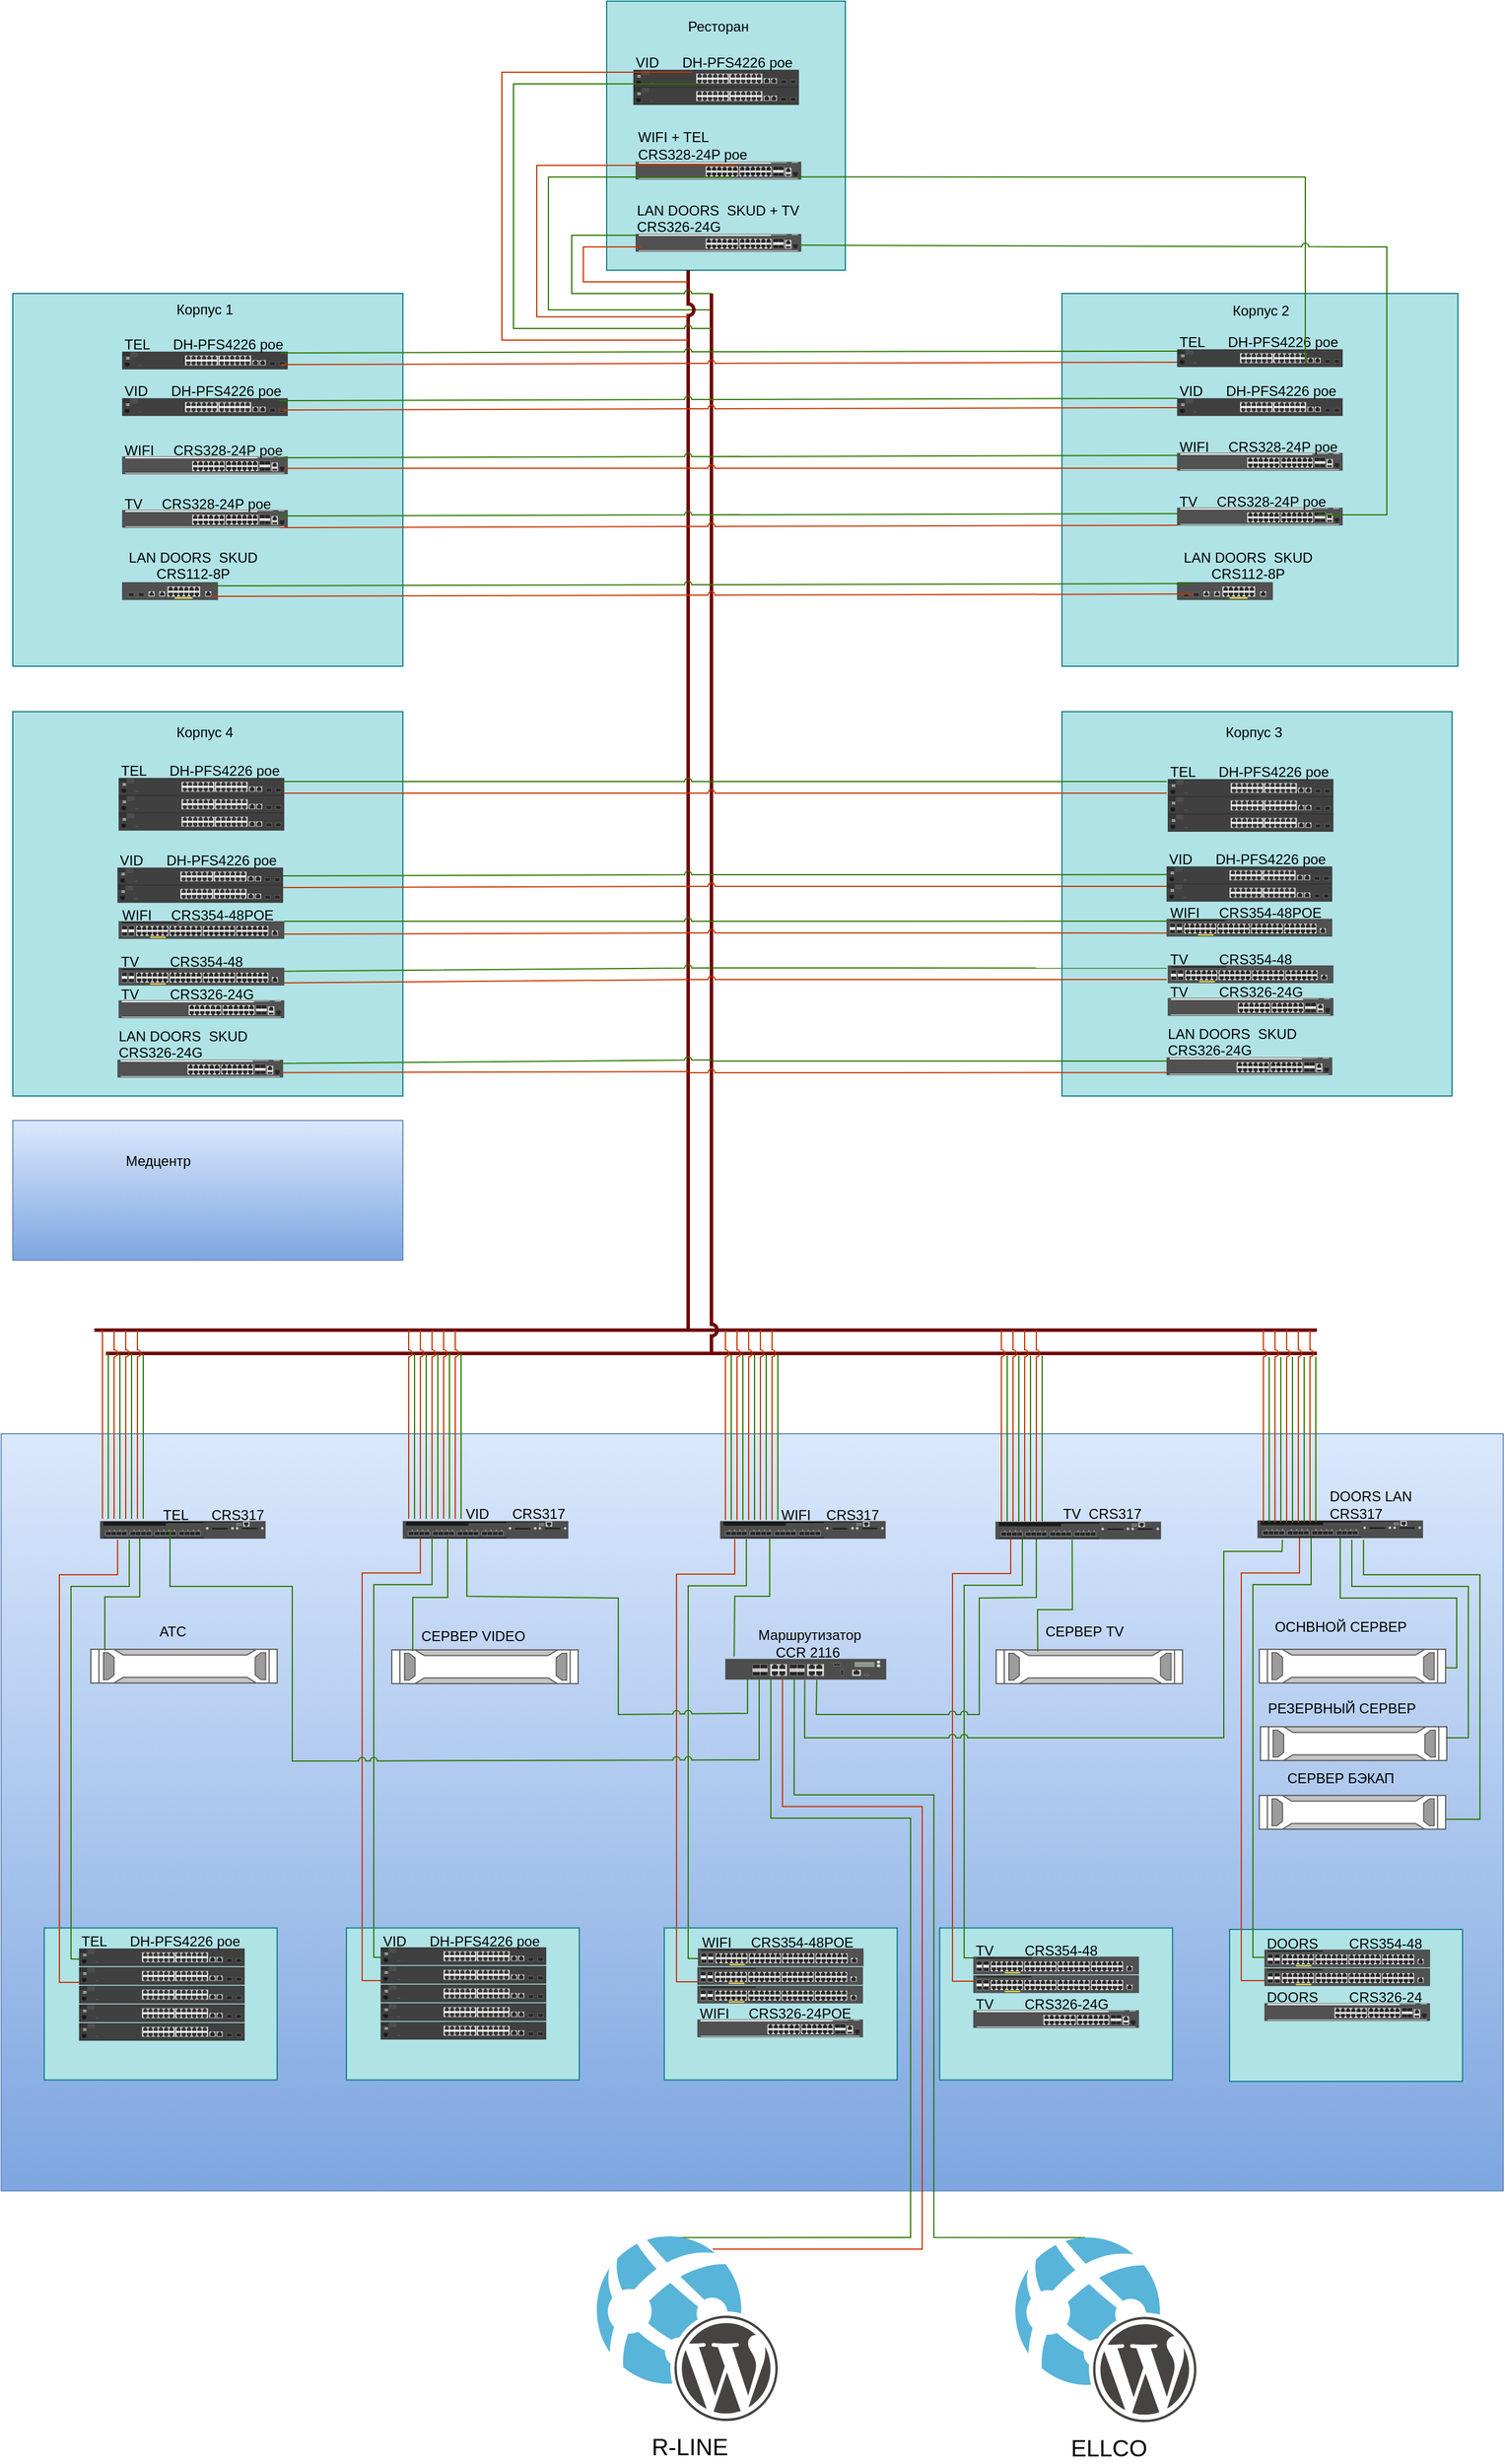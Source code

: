 <mxfile version="26.2.14">
  <diagram name="Страница — 1" id="Rm3Q0YG5Ii5Un8uHHZzq">
    <mxGraphModel dx="1175" dy="1359" grid="1" gridSize="10" guides="1" tooltips="1" connect="1" arrows="1" fold="1" page="1" pageScale="1" pageWidth="827" pageHeight="1169" math="0" shadow="0">
      <root>
        <mxCell id="0" />
        <mxCell id="1" parent="0" />
        <mxCell id="ZvQ1RuOAg3F43HRntnx_-98" value="" style="rounded=0;whiteSpace=wrap;html=1;fillColor=#dae8fc;rotation=0;strokeColor=#6c8ebf;gradientColor=#7ea6e0;" parent="1" vertex="1">
          <mxGeometry x="-591" y="190" width="1290" height="650" as="geometry" />
        </mxCell>
        <mxCell id="ZvQ1RuOAg3F43HRntnx_-24" value="" style="rounded=0;whiteSpace=wrap;html=1;fillColor=#b0e3e6;strokeColor=#0e8088;" parent="1" vertex="1">
          <mxGeometry x="-71" y="-1040" width="205" height="231" as="geometry" />
        </mxCell>
        <mxCell id="g6EZkOUP3plEPHTPSfLZ-270" value="" style="rounded=0;whiteSpace=wrap;html=1;fillColor=#b0e3e6;strokeColor=#0e8088;rotation=0;" parent="1" vertex="1">
          <mxGeometry x="-294.5" y="614.25" width="200" height="130.5" as="geometry" />
        </mxCell>
        <mxCell id="g6EZkOUP3plEPHTPSfLZ-271" value="" style="rounded=0;whiteSpace=wrap;html=1;fillColor=#b0e3e6;strokeColor=#0e8088;rotation=0;" parent="1" vertex="1">
          <mxGeometry x="-554" y="614.25" width="200" height="130.5" as="geometry" />
        </mxCell>
        <mxCell id="g6EZkOUP3plEPHTPSfLZ-269" value="" style="rounded=0;whiteSpace=wrap;html=1;fillColor=#b0e3e6;strokeColor=#0e8088;rotation=0;" parent="1" vertex="1">
          <mxGeometry x="-21.5" y="614.25" width="200" height="130.5" as="geometry" />
        </mxCell>
        <mxCell id="g6EZkOUP3plEPHTPSfLZ-268" value="" style="rounded=0;whiteSpace=wrap;html=1;fillColor=#b0e3e6;strokeColor=#0e8088;rotation=0;" parent="1" vertex="1">
          <mxGeometry x="215" y="614.25" width="200" height="130.5" as="geometry" />
        </mxCell>
        <mxCell id="ZvQ1RuOAg3F43HRntnx_-25" value="Ресторан" style="text;strokeColor=none;align=center;fillColor=none;html=1;verticalAlign=middle;whiteSpace=wrap;rounded=0;" parent="1" vertex="1">
          <mxGeometry x="-5" y="-1033" width="60" height="30" as="geometry" />
        </mxCell>
        <mxCell id="ZvQ1RuOAg3F43HRntnx_-29" value="" style="group" parent="1" vertex="1" connectable="0">
          <mxGeometry x="-48" y="-993" width="142" height="27" as="geometry" />
        </mxCell>
        <mxCell id="ZvQ1RuOAg3F43HRntnx_-30" value="" style="html=1;verticalLabelPosition=bottom;verticalAlign=top;outlineConnect=0;shadow=0;dashed=0;shape=mxgraph.rack.hpe_aruba.switches.j9782a_2530_24_front;connectable=0;" parent="ZvQ1RuOAg3F43HRntnx_-29" vertex="1">
          <mxGeometry y="12" width="142" height="15" as="geometry" />
        </mxCell>
        <mxCell id="ZvQ1RuOAg3F43HRntnx_-32" value="" style="group" parent="1" vertex="1" connectable="0">
          <mxGeometry x="-46" y="-913" width="142" height="26" as="geometry" />
        </mxCell>
        <mxCell id="ZvQ1RuOAg3F43HRntnx_-33" value="" style="html=1;verticalLabelPosition=bottom;verticalAlign=top;outlineConnect=0;shadow=0;dashed=0;shape=mxgraph.rack.hpe_aruba.switches.jl319a_aruba_2930m_24g_1_slot_switch;" parent="ZvQ1RuOAg3F43HRntnx_-32" vertex="1">
          <mxGeometry y="11" width="142" height="15" as="geometry" />
        </mxCell>
        <mxCell id="ZvQ1RuOAg3F43HRntnx_-34" value="&lt;br&gt;&lt;span class=&quot;selectable-text copyable-text false&quot; style=&quot;white-space: pre-wrap;&quot;&gt;WIFI + TEL    &lt;/span&gt;&lt;div&gt;&lt;span class=&quot;selectable-text copyable-text false&quot; style=&quot;white-space: pre-wrap;&quot;&gt;CRS328-24P poe&lt;/span&gt;&lt;div&gt;&lt;br&gt;&lt;/div&gt;&lt;/div&gt;" style="text;strokeColor=none;align=left;fillColor=none;html=1;verticalAlign=middle;whiteSpace=wrap;rounded=0;" parent="ZvQ1RuOAg3F43HRntnx_-32" vertex="1">
          <mxGeometry y="-9" width="141" height="11" as="geometry" />
        </mxCell>
        <mxCell id="nl9zcqYQfPj4gtuJw3D--11" value="" style="edgeStyle=none;orthogonalLoop=1;jettySize=auto;html=1;rounded=0;endArrow=none;startFill=0;endFill=1;snapToPoint=0;strokeColor=light-dark(#2D7600,#09C80A);jumpStyle=arc;fixDash=1;fillColor=#60a917;exitX=0.603;exitY=3;exitDx=0;exitDy=0;exitPerimeter=0;" parent="ZvQ1RuOAg3F43HRntnx_-32" edge="1">
          <mxGeometry width="80" relative="1" as="geometry">
            <mxPoint x="84.023" y="24" as="sourcePoint" />
            <mxPoint x="64" y="138" as="targetPoint" />
            <Array as="points">
              <mxPoint x="-75" y="24" />
              <mxPoint x="-75" y="138" />
            </Array>
          </mxGeometry>
        </mxCell>
        <mxCell id="ZvQ1RuOAg3F43HRntnx_-42" value="" style="group;rotation=0;fillColor=#b0e3e6;strokeColor=#0e8088;container=0;" parent="1" vertex="1" connectable="0">
          <mxGeometry x="320" y="-789" width="340" height="320" as="geometry" />
        </mxCell>
        <mxCell id="ZvQ1RuOAg3F43HRntnx_-162" value="" style="group" parent="1" vertex="1" connectable="0">
          <mxGeometry x="494" y="629" width="170" height="117" as="geometry" />
        </mxCell>
        <mxCell id="g6EZkOUP3plEPHTPSfLZ-267" value="" style="rounded=0;whiteSpace=wrap;html=1;fillColor=#b0e3e6;strokeColor=#0e8088;rotation=0;" parent="ZvQ1RuOAg3F43HRntnx_-162" vertex="1">
          <mxGeometry x="-30" y="-13.5" width="200" height="130.5" as="geometry" />
        </mxCell>
        <mxCell id="ZvQ1RuOAg3F43HRntnx_-163" value="&lt;span class=&quot;selectable-text copyable-text false&quot; style=&quot;white-space: pre-wrap;&quot;&gt;DOORS        CRS354-48 &lt;/span&gt;&lt;div&gt;&lt;br&gt;&lt;/div&gt;" style="text;strokeColor=none;align=left;fillColor=none;html=1;verticalAlign=middle;whiteSpace=wrap;rounded=0;rotation=0;" parent="ZvQ1RuOAg3F43HRntnx_-162" vertex="1">
          <mxGeometry width="141" height="11" as="geometry" />
        </mxCell>
        <mxCell id="ZvQ1RuOAg3F43HRntnx_-164" value="" style="html=1;verticalLabelPosition=bottom;verticalAlign=top;outlineConnect=0;shadow=0;dashed=0;shape=mxgraph.rack.hpe_aruba.switches.jl559a_aruba_2930f_48g_poeplus_4sfpplus_740w_taa_switch;" parent="ZvQ1RuOAg3F43HRntnx_-162" vertex="1">
          <mxGeometry y="4" width="142" height="15" as="geometry" />
        </mxCell>
        <mxCell id="ZvQ1RuOAg3F43HRntnx_-165" value="&lt;br&gt;&lt;span class=&quot;selectable-text copyable-text false&quot; style=&quot;white-space: pre-wrap;&quot;&gt;DOORS        CRS326-24&lt;/span&gt;&lt;div&gt;&lt;br&gt;&lt;/div&gt;" style="text;strokeColor=none;align=left;fillColor=none;html=1;verticalAlign=middle;whiteSpace=wrap;rounded=0;rotation=0;" parent="ZvQ1RuOAg3F43HRntnx_-162" vertex="1">
          <mxGeometry y="39" width="141" height="11" as="geometry" />
        </mxCell>
        <mxCell id="ZvQ1RuOAg3F43HRntnx_-166" value="" style="html=1;verticalLabelPosition=bottom;verticalAlign=top;outlineConnect=0;shadow=0;dashed=0;shape=mxgraph.rack.hpe_aruba.switches.jl319a_aruba_2930m_24g_1_slot_switch;rotation=0;" parent="ZvQ1RuOAg3F43HRntnx_-162" vertex="1">
          <mxGeometry y="50" width="142" height="15" as="geometry" />
        </mxCell>
        <mxCell id="ZvQ1RuOAg3F43HRntnx_-167" value="" style="html=1;verticalLabelPosition=bottom;verticalAlign=top;outlineConnect=0;shadow=0;dashed=0;shape=mxgraph.rack.hpe_aruba.switches.jl559a_aruba_2930f_48g_poeplus_4sfpplus_740w_taa_switch;" parent="ZvQ1RuOAg3F43HRntnx_-162" vertex="1">
          <mxGeometry y="20" width="142" height="15" as="geometry" />
        </mxCell>
        <mxCell id="XvnrUxyjNYpoH3ug4wOS-4" value="" style="group" parent="1" vertex="1" connectable="0">
          <mxGeometry x="31" y="361" width="138" height="40" as="geometry" />
        </mxCell>
        <mxCell id="ZvQ1RuOAg3F43HRntnx_-172" value="" style="html=1;verticalLabelPosition=bottom;verticalAlign=top;outlineConnect=0;shadow=0;dashed=0;shape=mxgraph.rack.hpe_aruba.gateways_controllers.aruba_7030_mobility_controller_front;" parent="XvnrUxyjNYpoH3ug4wOS-4" vertex="1">
          <mxGeometry y="22.353" width="138" height="17.647" as="geometry" />
        </mxCell>
        <mxCell id="ZvQ1RuOAg3F43HRntnx_-203" value="&lt;span style=&quot;white-space-collapse: preserve;&quot;&gt;Маршрутизатор CCR 2116 &lt;/span&gt;" style="text;strokeColor=none;align=center;fillColor=none;html=1;verticalAlign=middle;whiteSpace=wrap;rounded=0;rotation=0;" parent="XvnrUxyjNYpoH3ug4wOS-4" vertex="1">
          <mxGeometry x="32.268" y="3" width="80.662" height="11.765" as="geometry" />
        </mxCell>
        <mxCell id="lduJZi7A7O58dI3Z5wdK-14" value="" style="edgeStyle=none;orthogonalLoop=1;jettySize=auto;html=1;rounded=0;endArrow=none;startFill=0;endFill=1;snapToPoint=0;strokeColor=light-dark(#6F0000,#FF9164);jumpStyle=arc;fixDash=1;fillColor=#a20025;strokeWidth=3;" parent="1" edge="1">
          <mxGeometry width="80" relative="1" as="geometry">
            <mxPoint x="-1" y="-809" as="sourcePoint" />
            <mxPoint x="-511" y="101" as="targetPoint" />
            <Array as="points">
              <mxPoint x="-1" y="101" />
              <mxPoint x="539" y="101" />
            </Array>
          </mxGeometry>
        </mxCell>
        <mxCell id="g6EZkOUP3plEPHTPSfLZ-24" value="" style="group" parent="1" vertex="1" connectable="0">
          <mxGeometry x="-506" y="254.5" width="142" height="25.5" as="geometry" />
        </mxCell>
        <mxCell id="HDhGomq9ifD-B_nemHay-4" value="" style="html=1;verticalLabelPosition=bottom;verticalAlign=top;outlineConnect=0;shadow=0;dashed=0;shape=mxgraph.rack.hpe_aruba.switches.jl075a_hpe_aruba_3810m_16_port_sfpplus_2_slot_switch;" parent="g6EZkOUP3plEPHTPSfLZ-24" vertex="1">
          <mxGeometry y="10.5" width="142" height="15" as="geometry" />
        </mxCell>
        <mxCell id="ZvQ1RuOAg3F43HRntnx_-174" value="&lt;br&gt;&lt;span class=&quot;selectable-text copyable-text false&quot; style=&quot;white-space: pre-wrap;&quot;&gt;TEL      CRS317&lt;/span&gt;&lt;div&gt;&lt;br&gt;&lt;/div&gt;" style="text;strokeColor=none;align=left;fillColor=none;html=1;verticalAlign=middle;whiteSpace=wrap;rounded=0;rotation=0;" parent="g6EZkOUP3plEPHTPSfLZ-24" vertex="1">
          <mxGeometry x="52" width="90" height="10" as="geometry" />
        </mxCell>
        <mxCell id="g6EZkOUP3plEPHTPSfLZ-25" value="" style="group" parent="1" vertex="1" connectable="0">
          <mxGeometry x="-246" y="254" width="142" height="26" as="geometry" />
        </mxCell>
        <mxCell id="ZvQ1RuOAg3F43HRntnx_-168" value="" style="html=1;verticalLabelPosition=bottom;verticalAlign=top;outlineConnect=0;shadow=0;dashed=0;shape=mxgraph.rack.hpe_aruba.switches.jl075a_hpe_aruba_3810m_16_port_sfpplus_2_slot_switch;" parent="g6EZkOUP3plEPHTPSfLZ-25" vertex="1">
          <mxGeometry y="11" width="142" height="15" as="geometry" />
        </mxCell>
        <mxCell id="ZvQ1RuOAg3F43HRntnx_-175" value="&lt;span class=&quot;selectable-text copyable-text false&quot; style=&quot;white-space: pre-wrap;&quot;&gt;VID      &lt;/span&gt;&lt;span style=&quot;white-space-collapse: preserve;&quot;&gt;CRS317&lt;/span&gt;" style="text;strokeColor=none;align=left;fillColor=none;html=1;verticalAlign=middle;whiteSpace=wrap;rounded=0;rotation=0;" parent="g6EZkOUP3plEPHTPSfLZ-25" vertex="1">
          <mxGeometry x="52" width="90" height="10" as="geometry" />
        </mxCell>
        <mxCell id="g6EZkOUP3plEPHTPSfLZ-26" value="" style="group" parent="1" vertex="1" connectable="0">
          <mxGeometry x="26.5" y="252.5" width="142" height="27.5" as="geometry" />
        </mxCell>
        <mxCell id="ZvQ1RuOAg3F43HRntnx_-169" value="" style="html=1;verticalLabelPosition=bottom;verticalAlign=top;outlineConnect=0;shadow=0;dashed=0;shape=mxgraph.rack.hpe_aruba.switches.jl075a_hpe_aruba_3810m_16_port_sfpplus_2_slot_switch;" parent="g6EZkOUP3plEPHTPSfLZ-26" vertex="1">
          <mxGeometry y="12.5" width="142" height="15" as="geometry" />
        </mxCell>
        <mxCell id="ZvQ1RuOAg3F43HRntnx_-200" value="&lt;span class=&quot;selectable-text copyable-text false&quot; style=&quot;white-space: pre-wrap;&quot;&gt;WIFI    &lt;/span&gt;&lt;span style=&quot;white-space-collapse: preserve;&quot;&gt;CRS317&lt;/span&gt;" style="text;strokeColor=none;align=left;fillColor=none;html=1;verticalAlign=middle;whiteSpace=wrap;rounded=0;rotation=0;" parent="g6EZkOUP3plEPHTPSfLZ-26" vertex="1">
          <mxGeometry x="50" y="2" width="90" height="10" as="geometry" />
        </mxCell>
        <mxCell id="g6EZkOUP3plEPHTPSfLZ-27" value="" style="group" parent="1" vertex="1" connectable="0">
          <mxGeometry x="263" y="253.5" width="142" height="27" as="geometry" />
        </mxCell>
        <mxCell id="ZvQ1RuOAg3F43HRntnx_-170" value="" style="html=1;verticalLabelPosition=bottom;verticalAlign=top;outlineConnect=0;shadow=0;dashed=0;shape=mxgraph.rack.hpe_aruba.switches.jl075a_hpe_aruba_3810m_16_port_sfpplus_2_slot_switch;" parent="g6EZkOUP3plEPHTPSfLZ-27" vertex="1">
          <mxGeometry y="12" width="142" height="15" as="geometry" />
        </mxCell>
        <mxCell id="ZvQ1RuOAg3F43HRntnx_-201" value="&lt;span class=&quot;selectable-text copyable-text false&quot; style=&quot;white-space: pre-wrap;&quot;&gt;TV  &lt;/span&gt;&lt;span style=&quot;white-space-collapse: preserve;&quot;&gt;CRS317&lt;/span&gt;" style="text;strokeColor=none;align=left;fillColor=none;html=1;verticalAlign=middle;whiteSpace=wrap;rounded=0;rotation=0;" parent="g6EZkOUP3plEPHTPSfLZ-27" vertex="1">
          <mxGeometry x="56" width="84" height="10" as="geometry" />
        </mxCell>
        <mxCell id="g6EZkOUP3plEPHTPSfLZ-28" value="" style="group" parent="1" vertex="1" connectable="0">
          <mxGeometry x="488" y="253.5" width="142" height="26" as="geometry" />
        </mxCell>
        <mxCell id="ZvQ1RuOAg3F43HRntnx_-171" value="" style="html=1;verticalLabelPosition=bottom;verticalAlign=top;outlineConnect=0;shadow=0;dashed=0;shape=mxgraph.rack.hpe_aruba.switches.jl075a_hpe_aruba_3810m_16_port_sfpplus_2_slot_switch;" parent="g6EZkOUP3plEPHTPSfLZ-28" vertex="1">
          <mxGeometry y="11" width="142" height="15" as="geometry" />
        </mxCell>
        <mxCell id="ZvQ1RuOAg3F43HRntnx_-202" value="&lt;span class=&quot;selectable-text copyable-text false&quot; style=&quot;white-space: pre-wrap;&quot;&gt;DOORS LAN&lt;/span&gt;&lt;div&gt;&lt;span style=&quot;white-space-collapse: preserve;&quot;&gt;CRS317&lt;/span&gt;&lt;/div&gt;" style="text;strokeColor=none;align=left;fillColor=none;html=1;verticalAlign=middle;whiteSpace=wrap;rounded=0;rotation=0;" parent="g6EZkOUP3plEPHTPSfLZ-28" vertex="1">
          <mxGeometry x="60" y="-8" width="81" height="10" as="geometry" />
        </mxCell>
        <mxCell id="7AbmQ5Y5jCTJ-TP-O2MB-9" value="" style="rounded=0;whiteSpace=wrap;html=1;fillColor=#b0e3e6;strokeColor=#0e8088;rotation=0;" parent="1" vertex="1">
          <mxGeometry x="-581" y="-789" width="335" height="320" as="geometry" />
        </mxCell>
        <mxCell id="lduJZi7A7O58dI3Z5wdK-15" value="Корпус 1" style="text;strokeColor=none;align=center;fillColor=none;html=1;verticalAlign=middle;whiteSpace=wrap;rounded=0;rotation=0;" parent="1" vertex="1">
          <mxGeometry x="-446" y="-790" width="60" height="30" as="geometry" />
        </mxCell>
        <mxCell id="ZvQ1RuOAg3F43HRntnx_-1" value="" style="group;rotation=0;" parent="1" vertex="1" connectable="0">
          <mxGeometry x="-487" y="-750" width="142" height="26" as="geometry" />
        </mxCell>
        <mxCell id="HDhGomq9ifD-B_nemHay-1" value="" style="html=1;verticalLabelPosition=bottom;verticalAlign=top;outlineConnect=0;shadow=0;dashed=0;shape=mxgraph.rack.hpe_aruba.switches.j9782a_2530_24_front;connectable=0;rotation=0;" parent="ZvQ1RuOAg3F43HRntnx_-1" vertex="1">
          <mxGeometry y="11" width="142" height="15" as="geometry" />
        </mxCell>
        <mxCell id="HDhGomq9ifD-B_nemHay-12" value="&lt;br&gt;&lt;span class=&quot;selectable-text copyable-text false&quot; style=&quot;white-space: pre-wrap;&quot;&gt;TEL      DH-PFS4226 poe&lt;/span&gt;&lt;div&gt;&lt;br&gt;&lt;/div&gt;" style="text;strokeColor=none;align=left;fillColor=none;html=1;verticalAlign=middle;whiteSpace=wrap;rounded=0;rotation=0;" parent="ZvQ1RuOAg3F43HRntnx_-1" vertex="1">
          <mxGeometry width="141" height="10" as="geometry" />
        </mxCell>
        <mxCell id="ZvQ1RuOAg3F43HRntnx_-2" value="" style="group;rotation=0;" parent="1" vertex="1" connectable="0">
          <mxGeometry x="-487" y="-711" width="142" height="27" as="geometry" />
        </mxCell>
        <mxCell id="HDhGomq9ifD-B_nemHay-2" value="" style="html=1;verticalLabelPosition=bottom;verticalAlign=top;outlineConnect=0;shadow=0;dashed=0;shape=mxgraph.rack.hpe_aruba.switches.j9782a_2530_24_front;connectable=0;rotation=0;" parent="ZvQ1RuOAg3F43HRntnx_-2" vertex="1">
          <mxGeometry y="12" width="142" height="15" as="geometry" />
        </mxCell>
        <mxCell id="HDhGomq9ifD-B_nemHay-13" value="&lt;br&gt;&lt;span class=&quot;selectable-text copyable-text false&quot; style=&quot;white-space: pre-wrap;&quot;&gt;VID      DH-PFS4226 poe&lt;/span&gt;&lt;div&gt;&lt;br&gt;&lt;/div&gt;" style="text;strokeColor=none;align=left;fillColor=none;html=1;verticalAlign=middle;whiteSpace=wrap;rounded=0;rotation=0;" parent="ZvQ1RuOAg3F43HRntnx_-2" vertex="1">
          <mxGeometry width="141" height="11" as="geometry" />
        </mxCell>
        <mxCell id="ZvQ1RuOAg3F43HRntnx_-3" value="" style="group;rotation=0;" parent="1" vertex="1" connectable="0">
          <mxGeometry x="-487" y="-660" width="142" height="26" as="geometry" />
        </mxCell>
        <mxCell id="HDhGomq9ifD-B_nemHay-5" value="" style="html=1;verticalLabelPosition=bottom;verticalAlign=top;outlineConnect=0;shadow=0;dashed=0;shape=mxgraph.rack.hpe_aruba.switches.jl319a_aruba_2930m_24g_1_slot_switch;rotation=0;" parent="ZvQ1RuOAg3F43HRntnx_-3" vertex="1">
          <mxGeometry y="11" width="142" height="15" as="geometry" />
        </mxCell>
        <mxCell id="HDhGomq9ifD-B_nemHay-14" value="&lt;br&gt;&lt;span class=&quot;selectable-text copyable-text false&quot; style=&quot;white-space: pre-wrap;&quot;&gt;WIFI     CRS328-24P poe&lt;/span&gt;&lt;div&gt;&lt;br&gt;&lt;/div&gt;" style="text;strokeColor=none;align=left;fillColor=none;html=1;verticalAlign=middle;whiteSpace=wrap;rounded=0;rotation=0;" parent="ZvQ1RuOAg3F43HRntnx_-3" vertex="1">
          <mxGeometry width="141" height="11" as="geometry" />
        </mxCell>
        <mxCell id="ZvQ1RuOAg3F43HRntnx_-4" value="" style="group;rotation=0;" parent="1" vertex="1" connectable="0">
          <mxGeometry x="-487" y="-614" width="142" height="26" as="geometry" />
        </mxCell>
        <mxCell id="HDhGomq9ifD-B_nemHay-7" value="" style="html=1;verticalLabelPosition=bottom;verticalAlign=top;outlineConnect=0;shadow=0;dashed=0;shape=mxgraph.rack.hpe_aruba.switches.jl319a_aruba_2930m_24g_1_slot_switch;rotation=0;" parent="ZvQ1RuOAg3F43HRntnx_-4" vertex="1">
          <mxGeometry y="11" width="142" height="15" as="geometry" />
        </mxCell>
        <mxCell id="HDhGomq9ifD-B_nemHay-15" value="&lt;br&gt;&lt;span class=&quot;selectable-text copyable-text false&quot; style=&quot;white-space: pre-wrap;&quot;&gt;TV     CRS328-24P poe&lt;/span&gt;&lt;div&gt;&lt;br&gt;&lt;/div&gt;" style="text;strokeColor=none;align=left;fillColor=none;html=1;verticalAlign=middle;whiteSpace=wrap;rounded=0;rotation=0;" parent="ZvQ1RuOAg3F43HRntnx_-4" vertex="1">
          <mxGeometry width="141" height="11" as="geometry" />
        </mxCell>
        <mxCell id="ZvQ1RuOAg3F43HRntnx_-5" value="" style="group;rotation=0;" parent="1" vertex="1" connectable="0">
          <mxGeometry x="-487" y="-551" width="121" height="25" as="geometry" />
        </mxCell>
        <mxCell id="HDhGomq9ifD-B_nemHay-9" value="" style="html=1;verticalLabelPosition=bottom;verticalAlign=top;outlineConnect=0;shadow=0;dashed=0;shape=mxgraph.rack.hpe_aruba.switches.jl693a_aruba_12g_poeplus_2g_2sfpplus_switch;rotation=0;" parent="ZvQ1RuOAg3F43HRntnx_-5" vertex="1">
          <mxGeometry y="10" width="82" height="15" as="geometry" />
        </mxCell>
        <mxCell id="HDhGomq9ifD-B_nemHay-16" value="&lt;span style=&quot;white-space: pre-wrap;&quot; class=&quot;selectable-text copyable-text false&quot;&gt;LAN DOORS  SKUD  CRS112-8P&lt;br&gt;&lt;br&gt;&lt;/span&gt;&lt;div&gt;&lt;br&gt;&lt;/div&gt;" style="text;strokeColor=none;align=center;fillColor=none;html=1;verticalAlign=middle;whiteSpace=wrap;rounded=0;rotation=0;" parent="ZvQ1RuOAg3F43HRntnx_-5" vertex="1">
          <mxGeometry x="1" width="120" height="20" as="geometry" />
        </mxCell>
        <mxCell id="ZvQ1RuOAg3F43HRntnx_-80" value="" style="rounded=0;whiteSpace=wrap;html=1;fillColor=#b0e3e6;strokeColor=#0e8088;rotation=0;" parent="1" vertex="1">
          <mxGeometry x="-581" y="-430" width="335" height="330" as="geometry" />
        </mxCell>
        <mxCell id="ZvQ1RuOAg3F43HRntnx_-81" value="Корпус 4" style="text;strokeColor=none;align=center;fillColor=none;html=1;verticalAlign=middle;whiteSpace=wrap;rounded=0;rotation=0;" parent="1" vertex="1">
          <mxGeometry x="-446" y="-427" width="60" height="30" as="geometry" />
        </mxCell>
        <mxCell id="ZvQ1RuOAg3F43HRntnx_-121" value="" style="group" parent="1" vertex="1" connectable="0">
          <mxGeometry x="-490" y="-384" width="142" height="56" as="geometry" />
        </mxCell>
        <mxCell id="ZvQ1RuOAg3F43HRntnx_-83" value="" style="html=1;verticalLabelPosition=bottom;verticalAlign=top;outlineConnect=0;shadow=0;dashed=0;shape=mxgraph.rack.hpe_aruba.switches.j9782a_2530_24_front;connectable=0;rotation=0;" parent="ZvQ1RuOAg3F43HRntnx_-121" vertex="1">
          <mxGeometry y="11" width="142" height="15" as="geometry" />
        </mxCell>
        <mxCell id="ZvQ1RuOAg3F43HRntnx_-84" value="&lt;br&gt;&lt;span class=&quot;selectable-text copyable-text false&quot; style=&quot;white-space: pre-wrap;&quot;&gt;TEL      DH-PFS4226 poe&lt;/span&gt;&lt;div&gt;&lt;br&gt;&lt;/div&gt;" style="text;strokeColor=none;align=left;fillColor=none;html=1;verticalAlign=middle;whiteSpace=wrap;rounded=0;rotation=0;" parent="ZvQ1RuOAg3F43HRntnx_-121" vertex="1">
          <mxGeometry width="141" height="10" as="geometry" />
        </mxCell>
        <mxCell id="ZvQ1RuOAg3F43HRntnx_-117" value="" style="html=1;verticalLabelPosition=bottom;verticalAlign=top;outlineConnect=0;shadow=0;dashed=0;shape=mxgraph.rack.hpe_aruba.switches.j9782a_2530_24_front;connectable=0;rotation=0;" parent="ZvQ1RuOAg3F43HRntnx_-121" vertex="1">
          <mxGeometry y="26" width="142" height="15" as="geometry" />
        </mxCell>
        <mxCell id="ZvQ1RuOAg3F43HRntnx_-118" value="" style="html=1;verticalLabelPosition=bottom;verticalAlign=top;outlineConnect=0;shadow=0;dashed=0;shape=mxgraph.rack.hpe_aruba.switches.j9782a_2530_24_front;connectable=0;rotation=0;" parent="ZvQ1RuOAg3F43HRntnx_-121" vertex="1">
          <mxGeometry y="41" width="142" height="15" as="geometry" />
        </mxCell>
        <mxCell id="ZvQ1RuOAg3F43HRntnx_-122" value="" style="group" parent="1" vertex="1" connectable="0">
          <mxGeometry x="-491" y="-308" width="142" height="42" as="geometry" />
        </mxCell>
        <mxCell id="ZvQ1RuOAg3F43HRntnx_-85" value="" style="group;rotation=0;" parent="ZvQ1RuOAg3F43HRntnx_-122" vertex="1" connectable="0">
          <mxGeometry width="142" height="27" as="geometry" />
        </mxCell>
        <mxCell id="ZvQ1RuOAg3F43HRntnx_-86" value="" style="html=1;verticalLabelPosition=bottom;verticalAlign=top;outlineConnect=0;shadow=0;dashed=0;shape=mxgraph.rack.hpe_aruba.switches.j9782a_2530_24_front;connectable=0;rotation=0;" parent="ZvQ1RuOAg3F43HRntnx_-85" vertex="1">
          <mxGeometry y="12" width="142" height="15" as="geometry" />
        </mxCell>
        <mxCell id="ZvQ1RuOAg3F43HRntnx_-87" value="&lt;br&gt;&lt;span class=&quot;selectable-text copyable-text false&quot; style=&quot;white-space: pre-wrap;&quot;&gt;VID      DH-PFS4226 poe&lt;/span&gt;&lt;div&gt;&lt;br&gt;&lt;/div&gt;" style="text;strokeColor=none;align=left;fillColor=none;html=1;verticalAlign=middle;whiteSpace=wrap;rounded=0;rotation=0;" parent="ZvQ1RuOAg3F43HRntnx_-85" vertex="1">
          <mxGeometry width="141" height="11" as="geometry" />
        </mxCell>
        <mxCell id="ZvQ1RuOAg3F43HRntnx_-119" value="" style="html=1;verticalLabelPosition=bottom;verticalAlign=top;outlineConnect=0;shadow=0;dashed=0;shape=mxgraph.rack.hpe_aruba.switches.j9782a_2530_24_front;connectable=0;rotation=0;" parent="ZvQ1RuOAg3F43HRntnx_-122" vertex="1">
          <mxGeometry y="27" width="142" height="15" as="geometry" />
        </mxCell>
        <mxCell id="ZvQ1RuOAg3F43HRntnx_-96" value="&lt;div style=&quot;text-align: left;&quot;&gt;&lt;span style=&quot;white-space-collapse: preserve; background-color: transparent; color: light-dark(rgb(0, 0, 0), rgb(255, 255, 255));&quot;&gt;LAN DOORS  SKUD  &lt;/span&gt;&lt;span style=&quot;white-space-collapse: preserve; background-color: transparent; color: light-dark(rgb(0, 0, 0), rgb(255, 255, 255));&quot;&gt;CRS326-24G&lt;/span&gt;&lt;/div&gt;&lt;span style=&quot;white-space: pre-wrap;&quot; class=&quot;selectable-text copyable-text false&quot;&gt;&lt;br&gt;&lt;/span&gt;&lt;div&gt;&lt;br&gt;&lt;/div&gt;" style="text;strokeColor=none;align=center;fillColor=none;html=1;verticalAlign=middle;whiteSpace=wrap;rounded=0;rotation=0;" parent="1" vertex="1">
          <mxGeometry x="-491" y="-140" width="120" height="20" as="geometry" />
        </mxCell>
        <mxCell id="ZvQ1RuOAg3F43HRntnx_-133" value="" style="html=1;verticalLabelPosition=bottom;verticalAlign=top;outlineConnect=0;shadow=0;dashed=0;shape=mxgraph.rack.hpe_aruba.switches.jl319a_aruba_2930m_24g_1_slot_switch;rotation=0;" parent="1" vertex="1">
          <mxGeometry x="-491" y="-131" width="142" height="15" as="geometry" />
        </mxCell>
        <mxCell id="ZvQ1RuOAg3F43HRntnx_-8" value="Корпус 2" style="text;strokeColor=none;align=center;fillColor=none;html=1;verticalAlign=middle;whiteSpace=wrap;rounded=0;rotation=0;" parent="1" vertex="1">
          <mxGeometry x="461" y="-789" width="60" height="30" as="geometry" />
        </mxCell>
        <mxCell id="ZvQ1RuOAg3F43HRntnx_-9" value="" style="group;rotation=0;" parent="1" vertex="1" connectable="0">
          <mxGeometry x="419" y="-752" width="142" height="26" as="geometry" />
        </mxCell>
        <mxCell id="ZvQ1RuOAg3F43HRntnx_-10" value="" style="html=1;verticalLabelPosition=bottom;verticalAlign=top;outlineConnect=0;shadow=0;dashed=0;shape=mxgraph.rack.hpe_aruba.switches.j9782a_2530_24_front;connectable=0;rotation=0;" parent="ZvQ1RuOAg3F43HRntnx_-9" vertex="1">
          <mxGeometry y="11" width="142" height="15" as="geometry" />
        </mxCell>
        <mxCell id="ZvQ1RuOAg3F43HRntnx_-11" value="&lt;br&gt;&lt;span class=&quot;selectable-text copyable-text false&quot; style=&quot;white-space: pre-wrap;&quot;&gt;TEL      DH-PFS4226 poe&lt;/span&gt;&lt;div&gt;&lt;br&gt;&lt;/div&gt;" style="text;strokeColor=none;align=left;fillColor=none;html=1;verticalAlign=middle;whiteSpace=wrap;rounded=0;rotation=0;" parent="ZvQ1RuOAg3F43HRntnx_-9" vertex="1">
          <mxGeometry width="141" height="10" as="geometry" />
        </mxCell>
        <mxCell id="ZvQ1RuOAg3F43HRntnx_-12" value="" style="group;rotation=0;" parent="1" vertex="1" connectable="0">
          <mxGeometry x="419" y="-711" width="142" height="27" as="geometry" />
        </mxCell>
        <mxCell id="ZvQ1RuOAg3F43HRntnx_-13" value="" style="html=1;verticalLabelPosition=bottom;verticalAlign=top;outlineConnect=0;shadow=0;dashed=0;shape=mxgraph.rack.hpe_aruba.switches.j9782a_2530_24_front;connectable=0;rotation=0;" parent="ZvQ1RuOAg3F43HRntnx_-12" vertex="1">
          <mxGeometry y="12" width="142" height="15" as="geometry" />
        </mxCell>
        <mxCell id="ZvQ1RuOAg3F43HRntnx_-14" value="&lt;br&gt;&lt;span class=&quot;selectable-text copyable-text false&quot; style=&quot;white-space: pre-wrap;&quot;&gt;VID      DH-PFS4226 poe&lt;/span&gt;&lt;div&gt;&lt;br&gt;&lt;/div&gt;" style="text;strokeColor=none;align=left;fillColor=none;html=1;verticalAlign=middle;whiteSpace=wrap;rounded=0;rotation=0;" parent="ZvQ1RuOAg3F43HRntnx_-12" vertex="1">
          <mxGeometry width="141" height="11" as="geometry" />
        </mxCell>
        <mxCell id="ZvQ1RuOAg3F43HRntnx_-15" value="" style="group;rotation=0;" parent="1" vertex="1" connectable="0">
          <mxGeometry x="419" y="-663" width="142" height="26" as="geometry" />
        </mxCell>
        <mxCell id="ZvQ1RuOAg3F43HRntnx_-16" value="" style="html=1;verticalLabelPosition=bottom;verticalAlign=top;outlineConnect=0;shadow=0;dashed=0;shape=mxgraph.rack.hpe_aruba.switches.jl319a_aruba_2930m_24g_1_slot_switch;rotation=0;" parent="ZvQ1RuOAg3F43HRntnx_-15" vertex="1">
          <mxGeometry y="11" width="142" height="15" as="geometry" />
        </mxCell>
        <mxCell id="ZvQ1RuOAg3F43HRntnx_-17" value="&lt;br&gt;&lt;span class=&quot;selectable-text copyable-text false&quot; style=&quot;white-space: pre-wrap;&quot;&gt;WIFI     CRS328-24P poe&lt;/span&gt;&lt;div&gt;&lt;br&gt;&lt;/div&gt;" style="text;strokeColor=none;align=left;fillColor=none;html=1;verticalAlign=middle;whiteSpace=wrap;rounded=0;rotation=0;" parent="ZvQ1RuOAg3F43HRntnx_-15" vertex="1">
          <mxGeometry width="141" height="11" as="geometry" />
        </mxCell>
        <mxCell id="ZvQ1RuOAg3F43HRntnx_-18" value="" style="group;rotation=0;" parent="1" vertex="1" connectable="0">
          <mxGeometry x="419" y="-616" width="142" height="26" as="geometry" />
        </mxCell>
        <mxCell id="ZvQ1RuOAg3F43HRntnx_-19" value="" style="html=1;verticalLabelPosition=bottom;verticalAlign=top;outlineConnect=0;shadow=0;dashed=0;shape=mxgraph.rack.hpe_aruba.switches.jl319a_aruba_2930m_24g_1_slot_switch;rotation=0;" parent="ZvQ1RuOAg3F43HRntnx_-18" vertex="1">
          <mxGeometry y="11" width="142" height="15" as="geometry" />
        </mxCell>
        <mxCell id="ZvQ1RuOAg3F43HRntnx_-20" value="&lt;br&gt;&lt;span class=&quot;selectable-text copyable-text false&quot; style=&quot;white-space: pre-wrap;&quot;&gt;TV     CRS328-24P poe&lt;/span&gt;&lt;div&gt;&lt;br&gt;&lt;/div&gt;" style="text;strokeColor=none;align=left;fillColor=none;html=1;verticalAlign=middle;whiteSpace=wrap;rounded=0;rotation=0;" parent="ZvQ1RuOAg3F43HRntnx_-18" vertex="1">
          <mxGeometry width="141" height="11" as="geometry" />
        </mxCell>
        <mxCell id="ZvQ1RuOAg3F43HRntnx_-21" value="" style="group;rotation=0;" parent="1" vertex="1" connectable="0">
          <mxGeometry x="419" y="-551" width="121" height="25" as="geometry" />
        </mxCell>
        <mxCell id="ZvQ1RuOAg3F43HRntnx_-22" value="" style="html=1;verticalLabelPosition=bottom;verticalAlign=top;outlineConnect=0;shadow=0;dashed=0;shape=mxgraph.rack.hpe_aruba.switches.jl693a_aruba_12g_poeplus_2g_2sfpplus_switch;rotation=0;" parent="ZvQ1RuOAg3F43HRntnx_-21" vertex="1">
          <mxGeometry y="10" width="82" height="15" as="geometry" />
        </mxCell>
        <mxCell id="ZvQ1RuOAg3F43HRntnx_-23" value="&lt;span style=&quot;white-space: pre-wrap;&quot; class=&quot;selectable-text copyable-text false&quot;&gt;LAN DOORS  SKUD  CRS112-8P&lt;br&gt;&lt;br&gt;&lt;/span&gt;&lt;div&gt;&lt;br&gt;&lt;/div&gt;" style="text;strokeColor=none;align=center;fillColor=none;html=1;verticalAlign=middle;whiteSpace=wrap;rounded=0;rotation=0;" parent="ZvQ1RuOAg3F43HRntnx_-21" vertex="1">
          <mxGeometry x="1" width="120" height="20" as="geometry" />
        </mxCell>
        <mxCell id="g6EZkOUP3plEPHTPSfLZ-150" value="" style="group" parent="1" vertex="1" connectable="0">
          <mxGeometry x="-514.5" y="354.5" width="161" height="50" as="geometry" />
        </mxCell>
        <mxCell id="XvnrUxyjNYpoH3ug4wOS-37" value="" style="shape=mxgraph.rack.hp.hp_proliant_dl560_g8;html=1;labelPosition=right;align=left;spacingLeft=15;dashed=0;shadow=0;fillColor=#ffffff;" parent="g6EZkOUP3plEPHTPSfLZ-150" vertex="1">
          <mxGeometry y="20" width="161" height="30" as="geometry" />
        </mxCell>
        <mxCell id="XvnrUxyjNYpoH3ug4wOS-38" value="АТС" style="text;strokeColor=none;align=center;fillColor=none;html=1;verticalAlign=middle;whiteSpace=wrap;rounded=0;rotation=0;" parent="g6EZkOUP3plEPHTPSfLZ-150" vertex="1">
          <mxGeometry width="141" height="10" as="geometry" />
        </mxCell>
        <mxCell id="g6EZkOUP3plEPHTPSfLZ-151" value="" style="group" parent="1" vertex="1" connectable="0">
          <mxGeometry x="-256" y="359" width="161" height="46" as="geometry" />
        </mxCell>
        <mxCell id="ZvQ1RuOAg3F43HRntnx_-212" value="" style="shape=mxgraph.rack.hp.hp_proliant_dl560_g8;html=1;labelPosition=right;align=left;spacingLeft=15;dashed=0;shadow=0;fillColor=#ffffff;" parent="g6EZkOUP3plEPHTPSfLZ-151" vertex="1">
          <mxGeometry y="16" width="161" height="30" as="geometry" />
        </mxCell>
        <mxCell id="ZvQ1RuOAg3F43HRntnx_-213" value="СЕРВЕР VIDEO" style="text;strokeColor=none;align=center;fillColor=none;html=1;verticalAlign=middle;whiteSpace=wrap;rounded=0;rotation=0;" parent="g6EZkOUP3plEPHTPSfLZ-151" vertex="1">
          <mxGeometry width="141" height="10" as="geometry" />
        </mxCell>
        <mxCell id="g6EZkOUP3plEPHTPSfLZ-152" value="" style="group" parent="1" vertex="1" connectable="0">
          <mxGeometry x="489" y="351" width="161" height="53.5" as="geometry" />
        </mxCell>
        <mxCell id="ZvQ1RuOAg3F43HRntnx_-204" value="" style="shape=mxgraph.rack.hp.hp_proliant_dl560_g8;html=1;labelPosition=right;align=left;spacingLeft=15;dashed=0;shadow=0;fillColor=#ffffff;" parent="g6EZkOUP3plEPHTPSfLZ-152" vertex="1">
          <mxGeometry y="23.5" width="161" height="30" as="geometry" />
        </mxCell>
        <mxCell id="ZvQ1RuOAg3F43HRntnx_-208" value="ОСНВНОЙ СЕРВЕР" style="text;strokeColor=none;align=center;fillColor=none;html=1;verticalAlign=middle;whiteSpace=wrap;rounded=0;rotation=0;" parent="g6EZkOUP3plEPHTPSfLZ-152" vertex="1">
          <mxGeometry width="141" height="10" as="geometry" />
        </mxCell>
        <mxCell id="g6EZkOUP3plEPHTPSfLZ-153" value="" style="group" parent="1" vertex="1" connectable="0">
          <mxGeometry x="490" y="421" width="161" height="50" as="geometry" />
        </mxCell>
        <mxCell id="ZvQ1RuOAg3F43HRntnx_-205" value="" style="shape=mxgraph.rack.hp.hp_proliant_dl560_g8;html=1;labelPosition=right;align=left;spacingLeft=15;dashed=0;shadow=0;fillColor=#ffffff;" parent="g6EZkOUP3plEPHTPSfLZ-153" vertex="1">
          <mxGeometry y="20" width="161" height="30" as="geometry" />
        </mxCell>
        <mxCell id="ZvQ1RuOAg3F43HRntnx_-209" value="РЕЗЕРВНЫЙ СЕРВЕР" style="text;strokeColor=none;align=center;fillColor=none;html=1;verticalAlign=middle;whiteSpace=wrap;rounded=0;rotation=0;" parent="g6EZkOUP3plEPHTPSfLZ-153" vertex="1">
          <mxGeometry width="141" height="10" as="geometry" />
        </mxCell>
        <mxCell id="g6EZkOUP3plEPHTPSfLZ-154" value="" style="group" parent="1" vertex="1" connectable="0">
          <mxGeometry x="489" y="481" width="161" height="49" as="geometry" />
        </mxCell>
        <mxCell id="ZvQ1RuOAg3F43HRntnx_-206" value="" style="shape=mxgraph.rack.hp.hp_proliant_dl560_g8;html=1;labelPosition=right;align=left;spacingLeft=15;dashed=0;shadow=0;fillColor=#ffffff;" parent="g6EZkOUP3plEPHTPSfLZ-154" vertex="1">
          <mxGeometry y="19" width="161" height="30" as="geometry" />
        </mxCell>
        <mxCell id="ZvQ1RuOAg3F43HRntnx_-210" value="СЕРВЕР БЭКАП" style="text;strokeColor=none;align=center;fillColor=none;html=1;verticalAlign=middle;whiteSpace=wrap;rounded=0;rotation=0;" parent="g6EZkOUP3plEPHTPSfLZ-154" vertex="1">
          <mxGeometry width="141" height="10" as="geometry" />
        </mxCell>
        <mxCell id="g6EZkOUP3plEPHTPSfLZ-155" value="" style="group" parent="1" vertex="1" connectable="0">
          <mxGeometry x="263" y="355" width="161" height="50" as="geometry" />
        </mxCell>
        <mxCell id="ZvQ1RuOAg3F43HRntnx_-207" value="" style="shape=mxgraph.rack.hp.hp_proliant_dl560_g8;html=1;labelPosition=right;align=left;spacingLeft=15;dashed=0;shadow=0;fillColor=#ffffff;" parent="g6EZkOUP3plEPHTPSfLZ-155" vertex="1">
          <mxGeometry y="20" width="161" height="30" as="geometry" />
        </mxCell>
        <mxCell id="ZvQ1RuOAg3F43HRntnx_-211" value="СЕРВЕР TV" style="text;strokeColor=none;align=center;fillColor=none;html=1;verticalAlign=middle;whiteSpace=wrap;rounded=0;rotation=0;" parent="g6EZkOUP3plEPHTPSfLZ-155" vertex="1">
          <mxGeometry x="6" width="141" height="10" as="geometry" />
        </mxCell>
        <mxCell id="g6EZkOUP3plEPHTPSfLZ-149" value="" style="edgeStyle=none;orthogonalLoop=1;jettySize=auto;html=1;rounded=0;endArrow=none;startFill=0;endFill=1;snapToPoint=0;strokeColor=#C73500;jumpStyle=arc;fixDash=1;fillColor=#fa6800;" parent="1" edge="1">
          <mxGeometry width="80" relative="1" as="geometry">
            <mxPoint x="-491" y="281" as="sourcePoint" />
            <mxPoint x="-521" y="661" as="targetPoint" />
            <Array as="points">
              <mxPoint x="-491" y="311" />
              <mxPoint x="-541" y="311" />
              <mxPoint x="-541" y="661" />
            </Array>
          </mxGeometry>
        </mxCell>
        <mxCell id="g6EZkOUP3plEPHTPSfLZ-148" value="" style="edgeStyle=none;orthogonalLoop=1;jettySize=auto;html=1;rounded=0;endArrow=none;startFill=0;endFill=1;snapToPoint=0;strokeColor=light-dark(#2D7600,#09C80A);jumpStyle=arc;fixDash=1;fillColor=#60a917;entryX=0.021;entryY=2;entryDx=0;entryDy=0;entryPerimeter=0;" parent="1" target="ZvQ1RuOAg3F43HRntnx_-138" edge="1">
          <mxGeometry width="80" relative="1" as="geometry">
            <mxPoint x="-481" y="281" as="sourcePoint" />
            <mxPoint x="-531" y="678" as="targetPoint" />
            <Array as="points">
              <mxPoint x="-481" y="321" />
              <mxPoint x="-531" y="321" />
              <mxPoint x="-531" y="641" />
            </Array>
          </mxGeometry>
        </mxCell>
        <mxCell id="g6EZkOUP3plEPHTPSfLZ-158" value="" style="edgeStyle=none;orthogonalLoop=1;jettySize=auto;html=1;rounded=0;endArrow=none;startFill=0;endFill=1;snapToPoint=0;strokeColor=light-dark(#2D7600,#09C80A);jumpStyle=arc;fixDash=1;fillColor=#60a917;exitX=0.087;exitY=0.14;exitDx=0;exitDy=0;exitPerimeter=0;entryX=0.021;entryY=2;entryDx=0;entryDy=0;entryPerimeter=0;" parent="1" edge="1">
          <mxGeometry width="80" relative="1" as="geometry">
            <mxPoint x="-221" y="279.5" as="sourcePoint" />
            <mxPoint x="-261" y="639.5" as="targetPoint" />
            <Array as="points">
              <mxPoint x="-221" y="319.5" />
              <mxPoint x="-271" y="319.5" />
              <mxPoint x="-271" y="639.5" />
            </Array>
          </mxGeometry>
        </mxCell>
        <mxCell id="g6EZkOUP3plEPHTPSfLZ-159" value="" style="edgeStyle=none;orthogonalLoop=1;jettySize=auto;html=1;rounded=0;endArrow=none;startFill=0;endFill=1;snapToPoint=0;strokeColor=#C73500;jumpStyle=arc;fixDash=1;fillColor=#fa6800;" parent="1" edge="1">
          <mxGeometry width="80" relative="1" as="geometry">
            <mxPoint x="-231" y="279.5" as="sourcePoint" />
            <mxPoint x="-261" y="659.5" as="targetPoint" />
            <Array as="points">
              <mxPoint x="-231" y="309.5" />
              <mxPoint x="-281" y="309.5" />
              <mxPoint x="-281" y="659.5" />
            </Array>
          </mxGeometry>
        </mxCell>
        <mxCell id="g6EZkOUP3plEPHTPSfLZ-162" value="" style="edgeStyle=none;orthogonalLoop=1;jettySize=auto;html=1;rounded=0;endArrow=none;startFill=0;endFill=1;snapToPoint=0;strokeColor=light-dark(#2D7600,#09C80A);jumpStyle=arc;fixDash=1;fillColor=#60a917;exitX=0.087;exitY=0.14;exitDx=0;exitDy=0;exitPerimeter=0;entryX=0.021;entryY=2;entryDx=0;entryDy=0;entryPerimeter=0;" parent="1" edge="1">
          <mxGeometry width="80" relative="1" as="geometry">
            <mxPoint x="534" y="279.5" as="sourcePoint" />
            <mxPoint x="494" y="639.5" as="targetPoint" />
            <Array as="points">
              <mxPoint x="534" y="319.5" />
              <mxPoint x="484" y="319.5" />
              <mxPoint x="484" y="639.5" />
            </Array>
          </mxGeometry>
        </mxCell>
        <mxCell id="g6EZkOUP3plEPHTPSfLZ-163" value="" style="edgeStyle=none;orthogonalLoop=1;jettySize=auto;html=1;rounded=0;endArrow=none;startFill=0;endFill=1;snapToPoint=0;strokeColor=#C73500;jumpStyle=arc;fixDash=1;fillColor=#fa6800;" parent="1" edge="1">
          <mxGeometry width="80" relative="1" as="geometry">
            <mxPoint x="524" y="279.5" as="sourcePoint" />
            <mxPoint x="494" y="659.5" as="targetPoint" />
            <Array as="points">
              <mxPoint x="524" y="309.5" />
              <mxPoint x="474" y="309.5" />
              <mxPoint x="474" y="659.5" />
            </Array>
          </mxGeometry>
        </mxCell>
        <mxCell id="g6EZkOUP3plEPHTPSfLZ-169" value="" style="edgeStyle=none;orthogonalLoop=1;jettySize=auto;html=1;rounded=0;endArrow=none;startFill=0;endFill=1;snapToPoint=0;strokeColor=light-dark(#2D7600,#09C80A);jumpStyle=arc;fixDash=1;fillColor=#60a917;entryX=0.996;entryY=0.547;entryDx=0;entryDy=0;entryPerimeter=0;" parent="1" source="ZvQ1RuOAg3F43HRntnx_-171" target="ZvQ1RuOAg3F43HRntnx_-204" edge="1">
          <mxGeometry width="80" relative="1" as="geometry">
            <mxPoint x="669" y="-39" as="sourcePoint" />
            <mxPoint x="669" y="381" as="targetPoint" />
            <Array as="points">
              <mxPoint x="559" y="331" />
              <mxPoint x="659" y="331" />
              <mxPoint x="659" y="391" />
            </Array>
          </mxGeometry>
        </mxCell>
        <mxCell id="g6EZkOUP3plEPHTPSfLZ-170" value="" style="edgeStyle=none;orthogonalLoop=1;jettySize=auto;html=1;rounded=0;endArrow=none;startFill=0;endFill=1;snapToPoint=0;strokeColor=light-dark(#2D7600,#09C80A);jumpStyle=arc;fixDash=1;fillColor=#60a917;entryX=0.992;entryY=0.332;entryDx=0;entryDy=0;entryPerimeter=0;exitX=0.57;exitY=1.1;exitDx=0;exitDy=0;exitPerimeter=0;" parent="1" source="ZvQ1RuOAg3F43HRntnx_-171" target="ZvQ1RuOAg3F43HRntnx_-205" edge="1">
          <mxGeometry width="80" relative="1" as="geometry">
            <mxPoint x="560" y="341.5" as="sourcePoint" />
            <mxPoint x="650" y="452.5" as="targetPoint" />
            <Array as="points">
              <mxPoint x="569" y="321" />
              <mxPoint x="669" y="321" />
              <mxPoint x="669" y="451" />
            </Array>
          </mxGeometry>
        </mxCell>
        <mxCell id="g6EZkOUP3plEPHTPSfLZ-171" value="" style="edgeStyle=none;orthogonalLoop=1;jettySize=auto;html=1;rounded=0;endArrow=none;startFill=0;endFill=1;snapToPoint=0;strokeColor=light-dark(#2D7600,#09C80A);jumpStyle=arc;fixDash=1;fillColor=#60a917;entryX=0.992;entryY=0.332;entryDx=0;entryDy=0;entryPerimeter=0;" parent="1" edge="1">
          <mxGeometry width="80" relative="1" as="geometry">
            <mxPoint x="579" y="281" as="sourcePoint" />
            <mxPoint x="650" y="521" as="targetPoint" />
            <Array as="points">
              <mxPoint x="579" y="311" />
              <mxPoint x="679" y="311" />
              <mxPoint x="679" y="521" />
            </Array>
          </mxGeometry>
        </mxCell>
        <mxCell id="g6EZkOUP3plEPHTPSfLZ-172" value="" style="edgeStyle=none;orthogonalLoop=1;jettySize=auto;html=1;rounded=0;endArrow=none;startFill=0;endFill=1;snapToPoint=0;strokeColor=light-dark(#2D7600,#09C80A);jumpStyle=arc;fixDash=1;fillColor=#60a917;entryX=0.225;entryY=0.057;entryDx=0;entryDy=0;entryPerimeter=0;exitX=0.713;exitY=0.14;exitDx=0;exitDy=0;exitPerimeter=0;" parent="1" source="ZvQ1RuOAg3F43HRntnx_-98" target="ZvQ1RuOAg3F43HRntnx_-207" edge="1">
          <mxGeometry width="80" relative="1" as="geometry">
            <mxPoint x="339" y="280" as="sourcePoint" />
            <mxPoint x="299" y="640" as="targetPoint" />
            <Array as="points">
              <mxPoint x="329" y="341" />
              <mxPoint x="299" y="341" />
            </Array>
          </mxGeometry>
        </mxCell>
        <mxCell id="g6EZkOUP3plEPHTPSfLZ-173" value="" style="edgeStyle=none;orthogonalLoop=1;jettySize=auto;html=1;rounded=0;endArrow=none;startFill=0;endFill=1;snapToPoint=0;strokeColor=light-dark(#2D7600,#09C80A);jumpStyle=arc;fixDash=1;fillColor=#60a917;entryX=0.225;entryY=0.057;entryDx=0;entryDy=0;entryPerimeter=0;exitX=0.713;exitY=0.14;exitDx=0;exitDy=0;exitPerimeter=0;" parent="1" edge="1">
          <mxGeometry width="80" relative="1" as="geometry">
            <mxPoint x="-207.5" y="280.5" as="sourcePoint" />
            <mxPoint x="-237.5" y="376.5" as="targetPoint" />
            <Array as="points">
              <mxPoint x="-207.5" y="330.5" />
              <mxPoint x="-237.5" y="330.5" />
            </Array>
          </mxGeometry>
        </mxCell>
        <mxCell id="g6EZkOUP3plEPHTPSfLZ-174" value="" style="edgeStyle=none;orthogonalLoop=1;jettySize=auto;html=1;rounded=0;endArrow=none;startFill=0;endFill=1;snapToPoint=0;strokeColor=#2D7600;jumpStyle=arc;fixDash=1;fillColor=#60a917;entryX=0.225;entryY=0.057;entryDx=0;entryDy=0;entryPerimeter=0;exitX=0.713;exitY=0.14;exitDx=0;exitDy=0;exitPerimeter=0;" parent="1" edge="1">
          <mxGeometry width="80" relative="1" as="geometry">
            <mxPoint x="-472" y="280" as="sourcePoint" />
            <mxPoint x="-502" y="376" as="targetPoint" />
            <Array as="points">
              <mxPoint x="-472" y="330" />
              <mxPoint x="-502" y="330" />
            </Array>
          </mxGeometry>
        </mxCell>
        <mxCell id="g6EZkOUP3plEPHTPSfLZ-176" value="" style="edgeStyle=none;orthogonalLoop=1;jettySize=auto;html=1;rounded=0;endArrow=none;startFill=0;endFill=1;snapToPoint=0;strokeColor=light-dark(#2D7600,#09C80A);jumpStyle=arc;fixDash=1;fillColor=#60a917;exitX=0.087;exitY=0.14;exitDx=0;exitDy=0;exitPerimeter=0;entryX=0.021;entryY=2;entryDx=0;entryDy=0;entryPerimeter=0;" parent="1" edge="1">
          <mxGeometry width="80" relative="1" as="geometry">
            <mxPoint x="286" y="280" as="sourcePoint" />
            <mxPoint x="246" y="640" as="targetPoint" />
            <Array as="points">
              <mxPoint x="286" y="320" />
              <mxPoint x="236" y="320" />
              <mxPoint x="236" y="640" />
            </Array>
          </mxGeometry>
        </mxCell>
        <mxCell id="g6EZkOUP3plEPHTPSfLZ-177" value="" style="edgeStyle=none;orthogonalLoop=1;jettySize=auto;html=1;rounded=0;endArrow=none;startFill=0;endFill=1;snapToPoint=0;strokeColor=#C73500;jumpStyle=arc;fixDash=1;fillColor=#fa6800;" parent="1" edge="1">
          <mxGeometry width="80" relative="1" as="geometry">
            <mxPoint x="276" y="280" as="sourcePoint" />
            <mxPoint x="246" y="660" as="targetPoint" />
            <Array as="points">
              <mxPoint x="276" y="310" />
              <mxPoint x="226" y="310" />
              <mxPoint x="226" y="660" />
            </Array>
          </mxGeometry>
        </mxCell>
        <mxCell id="g6EZkOUP3plEPHTPSfLZ-178" value="" style="edgeStyle=none;orthogonalLoop=1;jettySize=auto;html=1;rounded=0;endArrow=none;startFill=0;endFill=1;snapToPoint=0;strokeColor=#C73500;jumpStyle=arc;fixDash=1;fillColor=#fa6800;" parent="1" edge="1">
          <mxGeometry width="80" relative="1" as="geometry">
            <mxPoint x="39" y="280.5" as="sourcePoint" />
            <mxPoint x="9" y="660.5" as="targetPoint" />
            <Array as="points">
              <mxPoint x="39" y="310.5" />
              <mxPoint x="-11" y="310.5" />
              <mxPoint x="-11" y="660.5" />
            </Array>
          </mxGeometry>
        </mxCell>
        <mxCell id="g6EZkOUP3plEPHTPSfLZ-179" value="" style="edgeStyle=none;orthogonalLoop=1;jettySize=auto;html=1;rounded=0;endArrow=none;startFill=0;endFill=1;snapToPoint=0;strokeColor=light-dark(#2D7600,#09C80A);jumpStyle=arc;fixDash=1;fillColor=#60a917;exitX=0.087;exitY=0.14;exitDx=0;exitDy=0;exitPerimeter=0;entryX=0.021;entryY=2;entryDx=0;entryDy=0;entryPerimeter=0;" parent="1" edge="1">
          <mxGeometry width="80" relative="1" as="geometry">
            <mxPoint x="49" y="280.5" as="sourcePoint" />
            <mxPoint x="9" y="640.5" as="targetPoint" />
            <Array as="points">
              <mxPoint x="49" y="320.5" />
              <mxPoint x="-1" y="320.5" />
              <mxPoint x="-1" y="640.5" />
            </Array>
          </mxGeometry>
        </mxCell>
        <mxCell id="g6EZkOUP3plEPHTPSfLZ-180" value="" style="edgeStyle=none;orthogonalLoop=1;jettySize=auto;html=1;rounded=0;endArrow=none;startFill=0;endFill=1;snapToPoint=0;strokeColor=light-dark(#6F0000,#09C80A);jumpStyle=arc;fixDash=1;fillColor=#a20025;strokeWidth=3;" parent="1" edge="1">
          <mxGeometry width="80" relative="1" as="geometry">
            <mxPoint x="19" y="-789" as="sourcePoint" />
            <mxPoint x="-501" y="121" as="targetPoint" />
            <Array as="points">
              <mxPoint x="19" y="121" />
              <mxPoint x="539" y="121" />
            </Array>
          </mxGeometry>
        </mxCell>
        <mxCell id="g6EZkOUP3plEPHTPSfLZ-183" value="" style="group" parent="1" vertex="1" connectable="0">
          <mxGeometry x="-236" y="121" width="40" height="142" as="geometry" />
        </mxCell>
        <mxCell id="g6EZkOUP3plEPHTPSfLZ-184" value="" style="edgeStyle=none;orthogonalLoop=1;jettySize=auto;html=1;rounded=0;endArrow=none;startFill=0;endFill=1;snapToPoint=0;strokeColor=light-dark(#2D7600,#6AF31A);jumpStyle=arc;fixDash=1;fillColor=#60a917;" parent="g6EZkOUP3plEPHTPSfLZ-183" edge="1">
          <mxGeometry width="80" relative="1" as="geometry">
            <mxPoint x="40" as="sourcePoint" />
            <mxPoint x="40" y="142" as="targetPoint" />
            <Array as="points" />
          </mxGeometry>
        </mxCell>
        <mxCell id="g6EZkOUP3plEPHTPSfLZ-185" value="" style="edgeStyle=none;orthogonalLoop=1;jettySize=auto;html=1;rounded=0;endArrow=none;startFill=0;endFill=1;snapToPoint=0;strokeColor=light-dark(#2D7600,#6AF31A);jumpStyle=arc;fixDash=1;fillColor=#60a917;" parent="g6EZkOUP3plEPHTPSfLZ-183" edge="1">
          <mxGeometry width="80" relative="1" as="geometry">
            <mxPoint x="30" as="sourcePoint" />
            <mxPoint x="30" y="142" as="targetPoint" />
            <Array as="points" />
          </mxGeometry>
        </mxCell>
        <mxCell id="g6EZkOUP3plEPHTPSfLZ-186" value="" style="edgeStyle=none;orthogonalLoop=1;jettySize=auto;html=1;rounded=0;endArrow=none;startFill=0;endFill=1;snapToPoint=0;strokeColor=light-dark(#2D7600,#6AF31A);jumpStyle=arc;fixDash=1;fillColor=#60a917;" parent="g6EZkOUP3plEPHTPSfLZ-183" edge="1">
          <mxGeometry width="80" relative="1" as="geometry">
            <mxPoint x="20" as="sourcePoint" />
            <mxPoint x="20" y="142" as="targetPoint" />
            <Array as="points" />
          </mxGeometry>
        </mxCell>
        <mxCell id="g6EZkOUP3plEPHTPSfLZ-187" value="" style="edgeStyle=none;orthogonalLoop=1;jettySize=auto;html=1;rounded=0;endArrow=none;startFill=0;endFill=1;snapToPoint=0;strokeColor=light-dark(#2D7600,#6AF31A);jumpStyle=arc;fixDash=1;fillColor=#60a917;" parent="g6EZkOUP3plEPHTPSfLZ-183" edge="1">
          <mxGeometry width="80" relative="1" as="geometry">
            <mxPoint x="10" as="sourcePoint" />
            <mxPoint x="10" y="142" as="targetPoint" />
            <Array as="points" />
          </mxGeometry>
        </mxCell>
        <mxCell id="g6EZkOUP3plEPHTPSfLZ-188" value="" style="edgeStyle=none;orthogonalLoop=1;jettySize=auto;html=1;rounded=0;endArrow=none;startFill=0;endFill=1;snapToPoint=0;strokeColor=light-dark(#2D7600,#6AF31A);jumpStyle=arc;fixDash=1;fillColor=#60a917;" parent="g6EZkOUP3plEPHTPSfLZ-183" edge="1">
          <mxGeometry width="80" relative="1" as="geometry">
            <mxPoint as="sourcePoint" />
            <mxPoint y="142" as="targetPoint" />
            <Array as="points" />
          </mxGeometry>
        </mxCell>
        <mxCell id="g6EZkOUP3plEPHTPSfLZ-189" value="" style="group" parent="1" vertex="1" connectable="0">
          <mxGeometry x="-241" y="101" width="40" height="162" as="geometry" />
        </mxCell>
        <mxCell id="g6EZkOUP3plEPHTPSfLZ-190" value="" style="edgeStyle=none;orthogonalLoop=1;jettySize=auto;html=1;rounded=0;endArrow=none;startFill=0;endFill=1;snapToPoint=0;strokeColor=light-dark(#C73500,#FF8000);jumpStyle=arc;fixDash=1;fillColor=#fa6800;" parent="g6EZkOUP3plEPHTPSfLZ-189" edge="1">
          <mxGeometry width="80" relative="1" as="geometry">
            <mxPoint x="40" as="sourcePoint" />
            <mxPoint x="40" y="162" as="targetPoint" />
            <Array as="points" />
          </mxGeometry>
        </mxCell>
        <mxCell id="g6EZkOUP3plEPHTPSfLZ-191" value="" style="edgeStyle=none;orthogonalLoop=1;jettySize=auto;html=1;rounded=0;endArrow=none;startFill=0;endFill=1;snapToPoint=0;strokeColor=light-dark(#C73500,#FF8000);jumpStyle=arc;fixDash=1;fillColor=#fa6800;" parent="g6EZkOUP3plEPHTPSfLZ-189" edge="1">
          <mxGeometry width="80" relative="1" as="geometry">
            <mxPoint x="30" as="sourcePoint" />
            <mxPoint x="30" y="162" as="targetPoint" />
            <Array as="points" />
          </mxGeometry>
        </mxCell>
        <mxCell id="g6EZkOUP3plEPHTPSfLZ-192" value="" style="edgeStyle=none;orthogonalLoop=1;jettySize=auto;html=1;rounded=0;endArrow=none;startFill=0;endFill=1;snapToPoint=0;strokeColor=light-dark(#C73500,#FF8000);jumpStyle=arc;fixDash=1;fillColor=#fa6800;" parent="g6EZkOUP3plEPHTPSfLZ-189" edge="1">
          <mxGeometry width="80" relative="1" as="geometry">
            <mxPoint x="20" as="sourcePoint" />
            <mxPoint x="20" y="162" as="targetPoint" />
            <Array as="points" />
          </mxGeometry>
        </mxCell>
        <mxCell id="g6EZkOUP3plEPHTPSfLZ-193" value="" style="edgeStyle=none;orthogonalLoop=1;jettySize=auto;html=1;rounded=0;endArrow=none;startFill=0;endFill=1;snapToPoint=0;strokeColor=light-dark(#C73500,#FF8000);jumpStyle=arc;fixDash=1;fillColor=#fa6800;" parent="g6EZkOUP3plEPHTPSfLZ-189" edge="1">
          <mxGeometry width="80" relative="1" as="geometry">
            <mxPoint x="10" as="sourcePoint" />
            <mxPoint x="10" y="162" as="targetPoint" />
            <Array as="points" />
          </mxGeometry>
        </mxCell>
        <mxCell id="g6EZkOUP3plEPHTPSfLZ-194" value="" style="edgeStyle=none;orthogonalLoop=1;jettySize=auto;html=1;rounded=0;endArrow=none;startFill=0;endFill=1;snapToPoint=0;strokeColor=light-dark(#C73500,#FF8000);jumpStyle=arc;fixDash=1;fillColor=#fa6800;" parent="g6EZkOUP3plEPHTPSfLZ-189" edge="1">
          <mxGeometry width="80" relative="1" as="geometry">
            <mxPoint as="sourcePoint" />
            <mxPoint y="162" as="targetPoint" />
            <Array as="points" />
          </mxGeometry>
        </mxCell>
        <mxCell id="g6EZkOUP3plEPHTPSfLZ-195" value="" style="group" parent="1" vertex="1" connectable="0">
          <mxGeometry x="36" y="122" width="40" height="142" as="geometry" />
        </mxCell>
        <mxCell id="g6EZkOUP3plEPHTPSfLZ-196" value="" style="edgeStyle=none;orthogonalLoop=1;jettySize=auto;html=1;rounded=0;endArrow=none;startFill=0;endFill=1;snapToPoint=0;strokeColor=light-dark(#2D7600,#6AF31A);jumpStyle=arc;fixDash=1;fillColor=#60a917;" parent="g6EZkOUP3plEPHTPSfLZ-195" edge="1">
          <mxGeometry width="80" relative="1" as="geometry">
            <mxPoint x="40" as="sourcePoint" />
            <mxPoint x="40" y="142" as="targetPoint" />
            <Array as="points" />
          </mxGeometry>
        </mxCell>
        <mxCell id="g6EZkOUP3plEPHTPSfLZ-197" value="" style="edgeStyle=none;orthogonalLoop=1;jettySize=auto;html=1;rounded=0;endArrow=none;startFill=0;endFill=1;snapToPoint=0;strokeColor=light-dark(#2D7600,#6AF31A);jumpStyle=arc;fixDash=1;fillColor=#60a917;" parent="g6EZkOUP3plEPHTPSfLZ-195" edge="1">
          <mxGeometry width="80" relative="1" as="geometry">
            <mxPoint x="30" as="sourcePoint" />
            <mxPoint x="30" y="142" as="targetPoint" />
            <Array as="points" />
          </mxGeometry>
        </mxCell>
        <mxCell id="g6EZkOUP3plEPHTPSfLZ-198" value="" style="edgeStyle=none;orthogonalLoop=1;jettySize=auto;html=1;rounded=0;endArrow=none;startFill=0;endFill=1;snapToPoint=0;strokeColor=light-dark(#2D7600,#6AF31A);jumpStyle=arc;fixDash=1;fillColor=#60a917;" parent="g6EZkOUP3plEPHTPSfLZ-195" edge="1">
          <mxGeometry width="80" relative="1" as="geometry">
            <mxPoint x="20" as="sourcePoint" />
            <mxPoint x="20" y="142" as="targetPoint" />
            <Array as="points" />
          </mxGeometry>
        </mxCell>
        <mxCell id="g6EZkOUP3plEPHTPSfLZ-199" value="" style="edgeStyle=none;orthogonalLoop=1;jettySize=auto;html=1;rounded=0;endArrow=none;startFill=0;endFill=1;snapToPoint=0;strokeColor=light-dark(#2D7600,#6AF31A);jumpStyle=arc;fixDash=1;fillColor=#60a917;" parent="g6EZkOUP3plEPHTPSfLZ-195" edge="1">
          <mxGeometry width="80" relative="1" as="geometry">
            <mxPoint x="10" as="sourcePoint" />
            <mxPoint x="10" y="142" as="targetPoint" />
            <Array as="points" />
          </mxGeometry>
        </mxCell>
        <mxCell id="g6EZkOUP3plEPHTPSfLZ-200" value="" style="edgeStyle=none;orthogonalLoop=1;jettySize=auto;html=1;rounded=0;endArrow=none;startFill=0;endFill=1;snapToPoint=0;strokeColor=light-dark(#2D7600,#6AF31A);jumpStyle=arc;fixDash=1;fillColor=#60a917;" parent="g6EZkOUP3plEPHTPSfLZ-195" edge="1">
          <mxGeometry width="80" relative="1" as="geometry">
            <mxPoint as="sourcePoint" />
            <mxPoint y="142" as="targetPoint" />
            <Array as="points" />
          </mxGeometry>
        </mxCell>
        <mxCell id="g6EZkOUP3plEPHTPSfLZ-201" value="" style="group" parent="1" vertex="1" connectable="0">
          <mxGeometry x="31" y="101" width="40" height="163" as="geometry" />
        </mxCell>
        <mxCell id="g6EZkOUP3plEPHTPSfLZ-202" value="" style="edgeStyle=none;orthogonalLoop=1;jettySize=auto;html=1;rounded=0;endArrow=none;startFill=0;endFill=1;snapToPoint=0;strokeColor=light-dark(#C73500,#FF8000);jumpStyle=arc;fixDash=1;fillColor=#fa6800;" parent="g6EZkOUP3plEPHTPSfLZ-201" edge="1">
          <mxGeometry width="80" relative="1" as="geometry">
            <mxPoint x="40" as="sourcePoint" />
            <mxPoint x="40" y="163" as="targetPoint" />
            <Array as="points" />
          </mxGeometry>
        </mxCell>
        <mxCell id="g6EZkOUP3plEPHTPSfLZ-203" value="" style="edgeStyle=none;orthogonalLoop=1;jettySize=auto;html=1;rounded=0;endArrow=none;startFill=0;endFill=1;snapToPoint=0;strokeColor=light-dark(#C73500,#FF8000);jumpStyle=arc;fixDash=1;fillColor=#fa6800;" parent="g6EZkOUP3plEPHTPSfLZ-201" edge="1">
          <mxGeometry width="80" relative="1" as="geometry">
            <mxPoint x="30" as="sourcePoint" />
            <mxPoint x="30" y="163" as="targetPoint" />
            <Array as="points" />
          </mxGeometry>
        </mxCell>
        <mxCell id="g6EZkOUP3plEPHTPSfLZ-204" value="" style="edgeStyle=none;orthogonalLoop=1;jettySize=auto;html=1;rounded=0;endArrow=none;startFill=0;endFill=1;snapToPoint=0;strokeColor=light-dark(#C73500,#FF8000);jumpStyle=arc;fixDash=1;fillColor=#fa6800;" parent="g6EZkOUP3plEPHTPSfLZ-201" edge="1">
          <mxGeometry width="80" relative="1" as="geometry">
            <mxPoint x="20" as="sourcePoint" />
            <mxPoint x="20" y="163" as="targetPoint" />
            <Array as="points" />
          </mxGeometry>
        </mxCell>
        <mxCell id="g6EZkOUP3plEPHTPSfLZ-205" value="" style="edgeStyle=none;orthogonalLoop=1;jettySize=auto;html=1;rounded=0;endArrow=none;startFill=0;endFill=1;snapToPoint=0;strokeColor=light-dark(#C73500,#FF8000);jumpStyle=arc;fixDash=1;fillColor=#fa6800;" parent="g6EZkOUP3plEPHTPSfLZ-201" edge="1">
          <mxGeometry width="80" relative="1" as="geometry">
            <mxPoint x="10" as="sourcePoint" />
            <mxPoint x="10" y="163" as="targetPoint" />
            <Array as="points" />
          </mxGeometry>
        </mxCell>
        <mxCell id="g6EZkOUP3plEPHTPSfLZ-206" value="" style="edgeStyle=none;orthogonalLoop=1;jettySize=auto;html=1;rounded=0;endArrow=none;startFill=0;endFill=1;snapToPoint=0;strokeColor=light-dark(#C73500,#FF8000);jumpStyle=arc;fixDash=1;fillColor=#fa6800;" parent="g6EZkOUP3plEPHTPSfLZ-201" edge="1">
          <mxGeometry width="80" relative="1" as="geometry">
            <mxPoint as="sourcePoint" />
            <mxPoint y="163" as="targetPoint" />
            <Array as="points" />
          </mxGeometry>
        </mxCell>
        <mxCell id="g6EZkOUP3plEPHTPSfLZ-222" value="" style="edgeStyle=none;orthogonalLoop=1;jettySize=auto;html=1;rounded=0;endArrow=none;startFill=0;endFill=1;snapToPoint=0;strokeColor=light-dark(#2D7600,#6AF31A);jumpStyle=arc;fixDash=1;fillColor=#60a917;" parent="1" edge="1">
          <mxGeometry width="80" relative="1" as="geometry">
            <mxPoint x="303" y="123" as="sourcePoint" />
            <mxPoint x="303" y="265" as="targetPoint" />
            <Array as="points" />
          </mxGeometry>
        </mxCell>
        <mxCell id="g6EZkOUP3plEPHTPSfLZ-223" value="" style="edgeStyle=none;orthogonalLoop=1;jettySize=auto;html=1;rounded=0;endArrow=none;startFill=0;endFill=1;snapToPoint=0;strokeColor=light-dark(#2D7600,#6AF31A);jumpStyle=arc;fixDash=1;fillColor=#60a917;" parent="1" edge="1">
          <mxGeometry width="80" relative="1" as="geometry">
            <mxPoint x="293" y="123" as="sourcePoint" />
            <mxPoint x="293" y="265" as="targetPoint" />
            <Array as="points" />
          </mxGeometry>
        </mxCell>
        <mxCell id="g6EZkOUP3plEPHTPSfLZ-224" value="" style="edgeStyle=none;orthogonalLoop=1;jettySize=auto;html=1;rounded=0;endArrow=none;startFill=0;endFill=1;snapToPoint=0;strokeColor=light-dark(#2D7600,#6AF31A);jumpStyle=arc;fixDash=1;fillColor=#60a917;" parent="1" edge="1">
          <mxGeometry width="80" relative="1" as="geometry">
            <mxPoint x="283" y="123" as="sourcePoint" />
            <mxPoint x="283" y="265" as="targetPoint" />
            <Array as="points" />
          </mxGeometry>
        </mxCell>
        <mxCell id="g6EZkOUP3plEPHTPSfLZ-225" value="" style="edgeStyle=none;orthogonalLoop=1;jettySize=auto;html=1;rounded=0;endArrow=none;startFill=0;endFill=1;snapToPoint=0;strokeColor=light-dark(#2D7600,#6AF31A);jumpStyle=arc;fixDash=1;fillColor=#60a917;" parent="1" edge="1">
          <mxGeometry width="80" relative="1" as="geometry">
            <mxPoint x="273" y="123" as="sourcePoint" />
            <mxPoint x="273" y="265" as="targetPoint" />
            <Array as="points" />
          </mxGeometry>
        </mxCell>
        <mxCell id="g6EZkOUP3plEPHTPSfLZ-232" value="" style="group" parent="1" vertex="1" connectable="0">
          <mxGeometry x="498" y="124" width="40" height="142" as="geometry" />
        </mxCell>
        <mxCell id="g6EZkOUP3plEPHTPSfLZ-233" value="" style="edgeStyle=none;orthogonalLoop=1;jettySize=auto;html=1;rounded=0;endArrow=none;startFill=0;endFill=1;snapToPoint=0;strokeColor=light-dark(#2D7600,#6AF31A);jumpStyle=arc;fixDash=1;fillColor=#60a917;" parent="g6EZkOUP3plEPHTPSfLZ-232" edge="1">
          <mxGeometry width="80" relative="1" as="geometry">
            <mxPoint x="40" as="sourcePoint" />
            <mxPoint x="40" y="142" as="targetPoint" />
            <Array as="points" />
          </mxGeometry>
        </mxCell>
        <mxCell id="g6EZkOUP3plEPHTPSfLZ-234" value="" style="edgeStyle=none;orthogonalLoop=1;jettySize=auto;html=1;rounded=0;endArrow=none;startFill=0;endFill=1;snapToPoint=0;strokeColor=light-dark(#2D7600,#6AF31A);jumpStyle=arc;fixDash=1;fillColor=#60a917;" parent="g6EZkOUP3plEPHTPSfLZ-232" edge="1">
          <mxGeometry width="80" relative="1" as="geometry">
            <mxPoint x="30" as="sourcePoint" />
            <mxPoint x="30" y="142" as="targetPoint" />
            <Array as="points" />
          </mxGeometry>
        </mxCell>
        <mxCell id="g6EZkOUP3plEPHTPSfLZ-235" value="" style="edgeStyle=none;orthogonalLoop=1;jettySize=auto;html=1;rounded=0;endArrow=none;startFill=0;endFill=1;snapToPoint=0;strokeColor=light-dark(#2D7600,#6AF31A);jumpStyle=arc;fixDash=1;fillColor=#60a917;" parent="g6EZkOUP3plEPHTPSfLZ-232" edge="1">
          <mxGeometry width="80" relative="1" as="geometry">
            <mxPoint x="20" as="sourcePoint" />
            <mxPoint x="20" y="142" as="targetPoint" />
            <Array as="points" />
          </mxGeometry>
        </mxCell>
        <mxCell id="g6EZkOUP3plEPHTPSfLZ-236" value="" style="edgeStyle=none;orthogonalLoop=1;jettySize=auto;html=1;rounded=0;endArrow=none;startFill=0;endFill=1;snapToPoint=0;strokeColor=light-dark(#2D7600,#6AF31A);jumpStyle=arc;fixDash=1;fillColor=#60a917;" parent="g6EZkOUP3plEPHTPSfLZ-232" edge="1">
          <mxGeometry width="80" relative="1" as="geometry">
            <mxPoint x="10" as="sourcePoint" />
            <mxPoint x="10" y="142" as="targetPoint" />
            <Array as="points" />
          </mxGeometry>
        </mxCell>
        <mxCell id="g6EZkOUP3plEPHTPSfLZ-237" value="" style="edgeStyle=none;orthogonalLoop=1;jettySize=auto;html=1;rounded=0;endArrow=none;startFill=0;endFill=1;snapToPoint=0;strokeColor=light-dark(#2D7600,#6AF31A);jumpStyle=arc;fixDash=1;fillColor=#60a917;" parent="g6EZkOUP3plEPHTPSfLZ-232" edge="1">
          <mxGeometry width="80" relative="1" as="geometry">
            <mxPoint as="sourcePoint" />
            <mxPoint y="142" as="targetPoint" />
            <Array as="points" />
          </mxGeometry>
        </mxCell>
        <mxCell id="g6EZkOUP3plEPHTPSfLZ-238" value="" style="group" parent="1" vertex="1" connectable="0">
          <mxGeometry x="493" y="101" width="40" height="165" as="geometry" />
        </mxCell>
        <mxCell id="g6EZkOUP3plEPHTPSfLZ-239" value="" style="edgeStyle=none;orthogonalLoop=1;jettySize=auto;html=1;rounded=0;endArrow=none;startFill=0;endFill=1;snapToPoint=0;strokeColor=light-dark(#C73500,#FF8000);jumpStyle=arc;fixDash=1;fillColor=#fa6800;" parent="g6EZkOUP3plEPHTPSfLZ-238" edge="1">
          <mxGeometry width="80" relative="1" as="geometry">
            <mxPoint x="40" as="sourcePoint" />
            <mxPoint x="40" y="165" as="targetPoint" />
            <Array as="points" />
          </mxGeometry>
        </mxCell>
        <mxCell id="g6EZkOUP3plEPHTPSfLZ-240" value="" style="edgeStyle=none;orthogonalLoop=1;jettySize=auto;html=1;rounded=0;endArrow=none;startFill=0;endFill=1;snapToPoint=0;strokeColor=light-dark(#C73500,#FF8000);jumpStyle=arc;fixDash=1;fillColor=#fa6800;" parent="g6EZkOUP3plEPHTPSfLZ-238" edge="1">
          <mxGeometry width="80" relative="1" as="geometry">
            <mxPoint x="30" as="sourcePoint" />
            <mxPoint x="30" y="165" as="targetPoint" />
            <Array as="points" />
          </mxGeometry>
        </mxCell>
        <mxCell id="g6EZkOUP3plEPHTPSfLZ-241" value="" style="edgeStyle=none;orthogonalLoop=1;jettySize=auto;html=1;rounded=0;endArrow=none;startFill=0;endFill=1;snapToPoint=0;strokeColor=light-dark(#C73500,#FF8000);jumpStyle=arc;fixDash=1;fillColor=#fa6800;" parent="g6EZkOUP3plEPHTPSfLZ-238" edge="1">
          <mxGeometry width="80" relative="1" as="geometry">
            <mxPoint x="20" as="sourcePoint" />
            <mxPoint x="20" y="165" as="targetPoint" />
            <Array as="points" />
          </mxGeometry>
        </mxCell>
        <mxCell id="g6EZkOUP3plEPHTPSfLZ-242" value="" style="edgeStyle=none;orthogonalLoop=1;jettySize=auto;html=1;rounded=0;endArrow=none;startFill=0;endFill=1;snapToPoint=0;strokeColor=light-dark(#C73500,#FF8000);jumpStyle=arc;fixDash=1;fillColor=#fa6800;" parent="g6EZkOUP3plEPHTPSfLZ-238" edge="1">
          <mxGeometry width="80" relative="1" as="geometry">
            <mxPoint x="10" as="sourcePoint" />
            <mxPoint x="10" y="165" as="targetPoint" />
            <Array as="points" />
          </mxGeometry>
        </mxCell>
        <mxCell id="g6EZkOUP3plEPHTPSfLZ-243" value="" style="edgeStyle=none;orthogonalLoop=1;jettySize=auto;html=1;rounded=0;endArrow=none;startFill=0;endFill=1;snapToPoint=0;strokeColor=light-dark(#C73500,#FF8000);jumpStyle=arc;fixDash=1;fillColor=#fa6800;" parent="g6EZkOUP3plEPHTPSfLZ-238" edge="1">
          <mxGeometry width="80" relative="1" as="geometry">
            <mxPoint as="sourcePoint" />
            <mxPoint y="165" as="targetPoint" />
            <Array as="points" />
          </mxGeometry>
        </mxCell>
        <mxCell id="g6EZkOUP3plEPHTPSfLZ-124" value="" style="edgeStyle=none;orthogonalLoop=1;jettySize=auto;html=1;rounded=0;endArrow=none;startFill=0;endFill=1;snapToPoint=0;strokeColor=light-dark(#2D7600,#09C80A);jumpStyle=arc;fixDash=1;fillColor=#60a917;" parent="1" edge="1">
          <mxGeometry width="80" relative="1" as="geometry">
            <mxPoint x="-352" y="-697" as="sourcePoint" />
            <mxPoint x="19" y="-698" as="targetPoint" />
            <Array as="points" />
          </mxGeometry>
        </mxCell>
        <mxCell id="g6EZkOUP3plEPHTPSfLZ-125" value="" style="edgeStyle=none;orthogonalLoop=1;jettySize=auto;html=1;rounded=0;endArrow=none;startFill=0;endFill=1;snapToPoint=0;strokeColor=#C73500;jumpStyle=arc;fixDash=1;fillColor=#fa6800;" parent="1" edge="1">
          <mxGeometry width="80" relative="1" as="geometry">
            <mxPoint x="-352" y="-689" as="sourcePoint" />
            <mxPoint x="-1" y="-690" as="targetPoint" />
            <Array as="points" />
          </mxGeometry>
        </mxCell>
        <mxCell id="g6EZkOUP3plEPHTPSfLZ-1" value="" style="edgeStyle=none;orthogonalLoop=1;jettySize=auto;html=1;rounded=0;endArrow=none;startFill=0;endFill=1;snapToPoint=0;strokeColor=light-dark(#2D7600,#09C80A);jumpStyle=arc;fixDash=1;fillColor=#60a917;" parent="1" edge="1">
          <mxGeometry width="80" relative="1" as="geometry">
            <mxPoint x="-351" y="-738" as="sourcePoint" />
            <mxPoint x="19" y="-739" as="targetPoint" />
            <Array as="points" />
          </mxGeometry>
        </mxCell>
        <mxCell id="g6EZkOUP3plEPHTPSfLZ-2" value="" style="edgeStyle=none;orthogonalLoop=1;jettySize=auto;html=1;rounded=0;endArrow=none;startFill=0;endFill=1;snapToPoint=0;strokeColor=#C73500;jumpStyle=arc;fixDash=1;fillColor=#fa6800;" parent="1" edge="1">
          <mxGeometry width="80" relative="1" as="geometry">
            <mxPoint x="-351" y="-728" as="sourcePoint" />
            <mxPoint x="-1" y="-729" as="targetPoint" />
            <Array as="points" />
          </mxGeometry>
        </mxCell>
        <mxCell id="g6EZkOUP3plEPHTPSfLZ-6" value="" style="edgeStyle=none;orthogonalLoop=1;jettySize=auto;html=1;rounded=0;endArrow=none;startFill=0;endFill=1;snapToPoint=0;strokeColor=#2D7600;jumpStyle=arc;fixDash=1;fillColor=#60a917;entryX=0.78;entryY=2.3;entryDx=0;entryDy=0;entryPerimeter=0;exitX=0.978;exitY=0.86;exitDx=0;exitDy=0;exitPerimeter=0;" parent="1" source="ZvQ1RuOAg3F43HRntnx_-33" target="ZvQ1RuOAg3F43HRntnx_-11" edge="1">
          <mxGeometry width="80" relative="1" as="geometry">
            <mxPoint x="89" y="-969" as="sourcePoint" />
            <mxPoint x="569.5" y="-976.5" as="targetPoint" />
            <Array as="points">
              <mxPoint x="529" y="-889" />
            </Array>
          </mxGeometry>
        </mxCell>
        <mxCell id="g6EZkOUP3plEPHTPSfLZ-7" value="" style="edgeStyle=none;orthogonalLoop=1;jettySize=auto;html=1;rounded=0;endArrow=none;startFill=0;endFill=1;snapToPoint=0;strokeColor=#C73500;jumpStyle=arc;fixDash=1;fillColor=#fa6800;" parent="1" edge="1">
          <mxGeometry width="80" relative="1" as="geometry">
            <mxPoint x="-1" y="-729" as="sourcePoint" />
            <mxPoint x="419" y="-730" as="targetPoint" />
            <Array as="points" />
          </mxGeometry>
        </mxCell>
        <mxCell id="g6EZkOUP3plEPHTPSfLZ-112" value="" style="edgeStyle=none;orthogonalLoop=1;jettySize=auto;html=1;rounded=0;endArrow=none;startFill=0;endFill=1;snapToPoint=0;strokeColor=light-dark(#2D7600,#09C80A);jumpStyle=arc;fixDash=1;fillColor=#60a917;" parent="1" edge="1">
          <mxGeometry width="80" relative="1" as="geometry">
            <mxPoint x="19" y="-698" as="sourcePoint" />
            <mxPoint x="419" y="-699" as="targetPoint" />
            <Array as="points" />
          </mxGeometry>
        </mxCell>
        <mxCell id="g6EZkOUP3plEPHTPSfLZ-113" value="" style="edgeStyle=none;orthogonalLoop=1;jettySize=auto;html=1;rounded=0;endArrow=none;startFill=0;endFill=1;snapToPoint=0;strokeColor=#C73500;jumpStyle=arc;fixDash=1;fillColor=#fa6800;" parent="1" edge="1">
          <mxGeometry width="80" relative="1" as="geometry">
            <mxPoint x="-1" y="-690" as="sourcePoint" />
            <mxPoint x="419" y="-691" as="targetPoint" />
            <Array as="points" />
          </mxGeometry>
        </mxCell>
        <mxCell id="g6EZkOUP3plEPHTPSfLZ-115" value="" style="edgeStyle=none;orthogonalLoop=1;jettySize=auto;html=1;rounded=0;endArrow=none;startFill=0;endFill=1;snapToPoint=0;strokeColor=light-dark(#2D7600,#09C80A);jumpStyle=arc;fixDash=1;fillColor=#60a917;" parent="1" edge="1">
          <mxGeometry width="80" relative="1" as="geometry">
            <mxPoint x="19" y="-649" as="sourcePoint" />
            <mxPoint x="419" y="-650" as="targetPoint" />
            <Array as="points" />
          </mxGeometry>
        </mxCell>
        <mxCell id="g6EZkOUP3plEPHTPSfLZ-116" value="" style="edgeStyle=none;orthogonalLoop=1;jettySize=auto;html=1;rounded=0;endArrow=none;startFill=0;endFill=1;snapToPoint=0;strokeColor=#C73500;jumpStyle=arc;fixDash=1;fillColor=#fa6800;" parent="1" edge="1">
          <mxGeometry width="80" relative="1" as="geometry">
            <mxPoint x="-1" y="-639" as="sourcePoint" />
            <mxPoint x="419" y="-639" as="targetPoint" />
            <Array as="points" />
          </mxGeometry>
        </mxCell>
        <mxCell id="g6EZkOUP3plEPHTPSfLZ-127" value="" style="edgeStyle=none;orthogonalLoop=1;jettySize=auto;html=1;rounded=0;endArrow=none;startFill=0;endFill=1;snapToPoint=0;strokeColor=light-dark(#2D7600,#09C80A);jumpStyle=arc;fixDash=1;fillColor=#60a917;" parent="1" edge="1">
          <mxGeometry width="80" relative="1" as="geometry">
            <mxPoint x="-352" y="-648" as="sourcePoint" />
            <mxPoint x="19" y="-649" as="targetPoint" />
            <Array as="points" />
          </mxGeometry>
        </mxCell>
        <mxCell id="g6EZkOUP3plEPHTPSfLZ-128" value="" style="edgeStyle=none;orthogonalLoop=1;jettySize=auto;html=1;rounded=0;endArrow=none;startFill=0;endFill=1;snapToPoint=0;strokeColor=#C73500;jumpStyle=arc;fixDash=1;fillColor=#fa6800;exitX=0.721;exitY=0.469;exitDx=0;exitDy=0;exitPerimeter=0;" parent="1" edge="1">
          <mxGeometry width="80" relative="1" as="geometry">
            <mxPoint x="-347.86" y="-638.92" as="sourcePoint" />
            <mxPoint x="-1" y="-639" as="targetPoint" />
            <Array as="points" />
          </mxGeometry>
        </mxCell>
        <mxCell id="g6EZkOUP3plEPHTPSfLZ-130" value="" style="edgeStyle=none;orthogonalLoop=1;jettySize=auto;html=1;rounded=0;endArrow=none;startFill=0;endFill=1;snapToPoint=0;strokeColor=light-dark(#2D7600,#09C80A);jumpStyle=arc;fixDash=1;fillColor=#60a917;" parent="1" edge="1">
          <mxGeometry width="80" relative="1" as="geometry">
            <mxPoint x="-352" y="-598" as="sourcePoint" />
            <mxPoint x="19" y="-599" as="targetPoint" />
            <Array as="points" />
          </mxGeometry>
        </mxCell>
        <mxCell id="g6EZkOUP3plEPHTPSfLZ-131" value="" style="edgeStyle=none;orthogonalLoop=1;jettySize=auto;html=1;rounded=0;endArrow=none;startFill=0;endFill=1;snapToPoint=0;strokeColor=#C73500;jumpStyle=arc;fixDash=1;fillColor=#fa6800;" parent="1" edge="1">
          <mxGeometry width="80" relative="1" as="geometry">
            <mxPoint x="-352" y="-588" as="sourcePoint" />
            <mxPoint x="-1" y="-589" as="targetPoint" />
            <Array as="points" />
          </mxGeometry>
        </mxCell>
        <mxCell id="g6EZkOUP3plEPHTPSfLZ-118" value="" style="edgeStyle=none;orthogonalLoop=1;jettySize=auto;html=1;rounded=0;endArrow=none;startFill=0;endFill=1;snapToPoint=0;strokeColor=light-dark(#2D7600,#09C80A);jumpStyle=arc;fixDash=1;fillColor=#60a917;" parent="1" edge="1">
          <mxGeometry width="80" relative="1" as="geometry">
            <mxPoint x="19" y="-599" as="sourcePoint" />
            <mxPoint x="419" y="-600" as="targetPoint" />
            <Array as="points" />
          </mxGeometry>
        </mxCell>
        <mxCell id="g6EZkOUP3plEPHTPSfLZ-119" value="" style="edgeStyle=none;orthogonalLoop=1;jettySize=auto;html=1;rounded=0;endArrow=none;startFill=0;endFill=1;snapToPoint=0;strokeColor=#C73500;jumpStyle=arc;fixDash=1;fillColor=#fa6800;" parent="1" edge="1">
          <mxGeometry width="80" relative="1" as="geometry">
            <mxPoint x="-1" y="-589" as="sourcePoint" />
            <mxPoint x="419" y="-590" as="targetPoint" />
            <Array as="points" />
          </mxGeometry>
        </mxCell>
        <mxCell id="g6EZkOUP3plEPHTPSfLZ-133" value="" style="edgeStyle=none;orthogonalLoop=1;jettySize=auto;html=1;rounded=0;endArrow=none;startFill=0;endFill=1;snapToPoint=0;strokeColor=light-dark(#2D7600,#09C80A);jumpStyle=arc;fixDash=1;fillColor=#60a917;" parent="1" edge="1">
          <mxGeometry width="80" relative="1" as="geometry">
            <mxPoint x="-408" y="-538" as="sourcePoint" />
            <mxPoint x="19" y="-539" as="targetPoint" />
            <Array as="points" />
          </mxGeometry>
        </mxCell>
        <mxCell id="g6EZkOUP3plEPHTPSfLZ-134" value="" style="edgeStyle=none;orthogonalLoop=1;jettySize=auto;html=1;rounded=0;endArrow=none;startFill=0;endFill=1;snapToPoint=0;strokeColor=#C73500;jumpStyle=arc;fixDash=1;fillColor=#fa6800;" parent="1" edge="1">
          <mxGeometry width="80" relative="1" as="geometry">
            <mxPoint x="-411" y="-529" as="sourcePoint" />
            <mxPoint x="-1" y="-530" as="targetPoint" />
            <Array as="points" />
          </mxGeometry>
        </mxCell>
        <mxCell id="g6EZkOUP3plEPHTPSfLZ-121" value="" style="edgeStyle=none;orthogonalLoop=1;jettySize=auto;html=1;rounded=0;endArrow=none;startFill=0;endFill=1;snapToPoint=0;strokeColor=light-dark(#2D7600,#09C80A);jumpStyle=arc;fixDash=1;fillColor=#60a917;" parent="1" edge="1">
          <mxGeometry width="80" relative="1" as="geometry">
            <mxPoint x="19" y="-539" as="sourcePoint" />
            <mxPoint x="433" y="-540" as="targetPoint" />
            <Array as="points" />
          </mxGeometry>
        </mxCell>
        <mxCell id="g6EZkOUP3plEPHTPSfLZ-122" value="" style="edgeStyle=none;orthogonalLoop=1;jettySize=auto;html=1;rounded=0;endArrow=none;startFill=0;endFill=1;snapToPoint=0;strokeColor=#C73500;jumpStyle=arc;fixDash=1;fillColor=#fa6800;" parent="1" edge="1">
          <mxGeometry width="80" relative="1" as="geometry">
            <mxPoint x="-1" y="-530" as="sourcePoint" />
            <mxPoint x="433" y="-531" as="targetPoint" />
            <Array as="points" />
          </mxGeometry>
        </mxCell>
        <mxCell id="g6EZkOUP3plEPHTPSfLZ-245" value="" style="edgeStyle=none;orthogonalLoop=1;jettySize=auto;html=1;rounded=0;endArrow=none;startFill=0;endFill=1;snapToPoint=0;strokeColor=light-dark(#2D7600,#09C80A);jumpStyle=arc;fixDash=1;fillColor=#60a917;" parent="1" edge="1">
          <mxGeometry width="80" relative="1" as="geometry">
            <mxPoint x="-349" y="-289" as="sourcePoint" />
            <mxPoint x="19" y="-290" as="targetPoint" />
            <Array as="points" />
          </mxGeometry>
        </mxCell>
        <mxCell id="g6EZkOUP3plEPHTPSfLZ-246" value="" style="edgeStyle=none;orthogonalLoop=1;jettySize=auto;html=1;rounded=0;endArrow=none;startFill=0;endFill=1;snapToPoint=0;strokeColor=#C73500;jumpStyle=arc;fixDash=1;fillColor=#fa6800;" parent="1" edge="1">
          <mxGeometry width="80" relative="1" as="geometry">
            <mxPoint x="-349" y="-279" as="sourcePoint" />
            <mxPoint y="-280" as="targetPoint" />
            <Array as="points" />
          </mxGeometry>
        </mxCell>
        <mxCell id="g6EZkOUP3plEPHTPSfLZ-247" value="" style="edgeStyle=none;orthogonalLoop=1;jettySize=auto;html=1;rounded=0;endArrow=none;startFill=0;endFill=1;snapToPoint=0;strokeColor=light-dark(#2D7600,#09C80A);jumpStyle=arc;fixDash=1;fillColor=#60a917;exitX=0.69;exitY=0.182;exitDx=0;exitDy=0;exitPerimeter=0;" parent="1" edge="1" source="ZvQ1RuOAg3F43HRntnx_-80">
          <mxGeometry width="80" relative="1" as="geometry">
            <mxPoint x="-348" y="-366.11" as="sourcePoint" />
            <mxPoint x="20" y="-370" as="targetPoint" />
            <Array as="points" />
          </mxGeometry>
        </mxCell>
        <mxCell id="g6EZkOUP3plEPHTPSfLZ-248" value="" style="edgeStyle=none;orthogonalLoop=1;jettySize=auto;html=1;rounded=0;endArrow=none;startFill=0;endFill=1;snapToPoint=0;strokeColor=#C73500;jumpStyle=arc;fixDash=1;fillColor=#fa6800;" parent="1" edge="1">
          <mxGeometry width="80" relative="1" as="geometry">
            <mxPoint x="-348" y="-360" as="sourcePoint" />
            <mxPoint y="-360" as="targetPoint" />
            <Array as="points" />
          </mxGeometry>
        </mxCell>
        <mxCell id="g6EZkOUP3plEPHTPSfLZ-256" value="" style="edgeStyle=none;orthogonalLoop=1;jettySize=auto;html=1;rounded=0;endArrow=none;startFill=0;endFill=1;snapToPoint=0;strokeColor=#C73500;jumpStyle=arc;fixDash=1;fillColor=#fa6800;" parent="1" edge="1">
          <mxGeometry width="80" relative="1" as="geometry">
            <mxPoint x="-351" y="-239" as="sourcePoint" />
            <mxPoint y="-240" as="targetPoint" />
            <Array as="points" />
          </mxGeometry>
        </mxCell>
        <mxCell id="g6EZkOUP3plEPHTPSfLZ-257" value="" style="edgeStyle=none;orthogonalLoop=1;jettySize=auto;html=1;rounded=0;endArrow=none;startFill=0;endFill=1;snapToPoint=0;strokeColor=light-dark(#2D7600,#09C80A);jumpStyle=arc;fixDash=1;fillColor=#60a917;" parent="1" edge="1">
          <mxGeometry width="80" relative="1" as="geometry">
            <mxPoint x="-349" y="-207.11" as="sourcePoint" />
            <mxPoint x="19" y="-210" as="targetPoint" />
            <Array as="points" />
          </mxGeometry>
        </mxCell>
        <mxCell id="g6EZkOUP3plEPHTPSfLZ-258" value="" style="edgeStyle=none;orthogonalLoop=1;jettySize=auto;html=1;rounded=0;endArrow=none;startFill=0;endFill=1;snapToPoint=0;strokeColor=#C73500;jumpStyle=arc;fixDash=1;fillColor=#fa6800;" parent="1" edge="1">
          <mxGeometry width="80" relative="1" as="geometry">
            <mxPoint x="-349" y="-197.11" as="sourcePoint" />
            <mxPoint x="-1" y="-200" as="targetPoint" />
            <Array as="points" />
          </mxGeometry>
        </mxCell>
        <mxCell id="g6EZkOUP3plEPHTPSfLZ-261" value="" style="edgeStyle=none;orthogonalLoop=1;jettySize=auto;html=1;rounded=0;endArrow=none;startFill=0;endFill=1;snapToPoint=0;strokeColor=light-dark(#2D7600,#09C80A);jumpStyle=arc;fixDash=1;fillColor=#60a917;" parent="1" edge="1">
          <mxGeometry width="80" relative="1" as="geometry">
            <mxPoint x="-351" y="-128" as="sourcePoint" />
            <mxPoint x="19" y="-131" as="targetPoint" />
            <Array as="points" />
          </mxGeometry>
        </mxCell>
        <mxCell id="g6EZkOUP3plEPHTPSfLZ-262" value="" style="edgeStyle=none;orthogonalLoop=1;jettySize=auto;html=1;rounded=0;endArrow=none;startFill=0;endFill=1;snapToPoint=0;strokeColor=#C73500;jumpStyle=arc;fixDash=1;fillColor=#fa6800;exitX=0.691;exitY=0.939;exitDx=0;exitDy=0;exitPerimeter=0;" parent="1" source="ZvQ1RuOAg3F43HRntnx_-80" edge="1">
          <mxGeometry width="80" relative="1" as="geometry">
            <mxPoint x="-408" y="-119.11" as="sourcePoint" />
            <mxPoint x="-1" y="-121" as="targetPoint" />
            <Array as="points" />
          </mxGeometry>
        </mxCell>
        <mxCell id="g6EZkOUP3plEPHTPSfLZ-266" value="" style="group" parent="1" vertex="1" connectable="0">
          <mxGeometry x="-490" y="-214" width="142" height="47" as="geometry" />
        </mxCell>
        <mxCell id="ZvQ1RuOAg3F43HRntnx_-125" value="&lt;span class=&quot;selectable-text copyable-text false&quot; style=&quot;white-space: pre-wrap;&quot;&gt;TV        CRS354-48 &lt;/span&gt;&lt;div&gt;&lt;br&gt;&lt;/div&gt;" style="text;strokeColor=none;align=left;fillColor=none;html=1;verticalAlign=middle;whiteSpace=wrap;rounded=0;rotation=0;" parent="g6EZkOUP3plEPHTPSfLZ-266" vertex="1">
          <mxGeometry width="141" height="11" as="geometry" />
        </mxCell>
        <mxCell id="ZvQ1RuOAg3F43HRntnx_-126" value="" style="html=1;verticalLabelPosition=bottom;verticalAlign=top;outlineConnect=0;shadow=0;dashed=0;shape=mxgraph.rack.hpe_aruba.switches.jl559a_aruba_2930f_48g_poeplus_4sfpplus_740w_taa_switch;" parent="g6EZkOUP3plEPHTPSfLZ-266" vertex="1">
          <mxGeometry y="4" width="142" height="15" as="geometry" />
        </mxCell>
        <mxCell id="ZvQ1RuOAg3F43HRntnx_-93" value="&lt;br&gt;&lt;span class=&quot;selectable-text copyable-text false&quot; style=&quot;white-space: pre-wrap;&quot;&gt;TV        CRS326-24G&lt;/span&gt;&lt;div&gt;&lt;br&gt;&lt;/div&gt;" style="text;strokeColor=none;align=left;fillColor=none;html=1;verticalAlign=middle;whiteSpace=wrap;rounded=0;rotation=0;" parent="g6EZkOUP3plEPHTPSfLZ-266" vertex="1">
          <mxGeometry y="21" width="141" height="11" as="geometry" />
        </mxCell>
        <mxCell id="ZvQ1RuOAg3F43HRntnx_-92" value="" style="html=1;verticalLabelPosition=bottom;verticalAlign=top;outlineConnect=0;shadow=0;dashed=0;shape=mxgraph.rack.hpe_aruba.switches.jl319a_aruba_2930m_24g_1_slot_switch;rotation=0;" parent="g6EZkOUP3plEPHTPSfLZ-266" vertex="1">
          <mxGeometry y="32" width="142" height="15" as="geometry" />
        </mxCell>
        <mxCell id="ZvQ1RuOAg3F43HRntnx_-143" value="" style="html=1;verticalLabelPosition=bottom;verticalAlign=top;outlineConnect=0;shadow=0;dashed=0;shape=mxgraph.rack.hpe_aruba.switches.j9782a_2530_24_front;connectable=0;rotation=0;" parent="1" vertex="1">
          <mxGeometry x="-265" y="647" width="142" height="15" as="geometry" />
        </mxCell>
        <mxCell id="ZvQ1RuOAg3F43HRntnx_-144" value="" style="html=1;verticalLabelPosition=bottom;verticalAlign=top;outlineConnect=0;shadow=0;dashed=0;shape=mxgraph.rack.hpe_aruba.switches.j9782a_2530_24_front;connectable=0;rotation=0;" parent="1" vertex="1">
          <mxGeometry x="-265" y="663" width="142" height="15" as="geometry" />
        </mxCell>
        <mxCell id="ZvQ1RuOAg3F43HRntnx_-145" value="" style="html=1;verticalLabelPosition=bottom;verticalAlign=top;outlineConnect=0;shadow=0;dashed=0;shape=mxgraph.rack.hpe_aruba.switches.j9782a_2530_24_front;connectable=0;rotation=0;" parent="1" vertex="1">
          <mxGeometry x="-265" y="679" width="142" height="15" as="geometry" />
        </mxCell>
        <mxCell id="ZvQ1RuOAg3F43HRntnx_-146" value="" style="html=1;verticalLabelPosition=bottom;verticalAlign=top;outlineConnect=0;shadow=0;dashed=0;shape=mxgraph.rack.hpe_aruba.switches.j9782a_2530_24_front;connectable=0;rotation=0;" parent="1" vertex="1">
          <mxGeometry x="-265" y="695" width="142" height="15" as="geometry" />
        </mxCell>
        <mxCell id="ZvQ1RuOAg3F43HRntnx_-147" value="" style="html=1;verticalLabelPosition=bottom;verticalAlign=top;outlineConnect=0;shadow=0;dashed=0;shape=mxgraph.rack.hpe_aruba.switches.j9782a_2530_24_front;connectable=0;rotation=0;" parent="1" vertex="1">
          <mxGeometry x="-265" y="631" width="142" height="15" as="geometry" />
        </mxCell>
        <mxCell id="ZvQ1RuOAg3F43HRntnx_-148" value="&lt;br&gt;&lt;span class=&quot;selectable-text copyable-text false&quot; style=&quot;white-space: pre-wrap;&quot;&gt;VID      DH-PFS4226 poe&lt;/span&gt;&lt;div&gt;&lt;br&gt;&lt;/div&gt;" style="text;strokeColor=none;align=left;fillColor=none;html=1;verticalAlign=middle;whiteSpace=wrap;rounded=0;rotation=0;" parent="1" vertex="1">
          <mxGeometry x="-265" y="621" width="141" height="10" as="geometry" />
        </mxCell>
        <mxCell id="ZvQ1RuOAg3F43HRntnx_-137" value="" style="html=1;verticalLabelPosition=bottom;verticalAlign=top;outlineConnect=0;shadow=0;dashed=0;shape=mxgraph.rack.hpe_aruba.switches.j9782a_2530_24_front;connectable=0;rotation=0;" parent="1" vertex="1">
          <mxGeometry x="-524" y="632" width="142" height="15" as="geometry" />
        </mxCell>
        <mxCell id="ZvQ1RuOAg3F43HRntnx_-138" value="&lt;br&gt;&lt;span class=&quot;selectable-text copyable-text false&quot; style=&quot;white-space: pre-wrap;&quot;&gt;TEL      DH-PFS4226 poe&lt;/span&gt;&lt;div&gt;&lt;br&gt;&lt;/div&gt;" style="text;strokeColor=none;align=left;fillColor=none;html=1;verticalAlign=middle;whiteSpace=wrap;rounded=0;rotation=0;" parent="1" vertex="1">
          <mxGeometry x="-524" y="621" width="141" height="10" as="geometry" />
        </mxCell>
        <mxCell id="ZvQ1RuOAg3F43HRntnx_-139" value="" style="html=1;verticalLabelPosition=bottom;verticalAlign=top;outlineConnect=0;shadow=0;dashed=0;shape=mxgraph.rack.hpe_aruba.switches.j9782a_2530_24_front;connectable=0;rotation=0;" parent="1" vertex="1">
          <mxGeometry x="-524" y="648" width="142" height="15" as="geometry" />
        </mxCell>
        <mxCell id="ZvQ1RuOAg3F43HRntnx_-140" value="" style="html=1;verticalLabelPosition=bottom;verticalAlign=top;outlineConnect=0;shadow=0;dashed=0;shape=mxgraph.rack.hpe_aruba.switches.j9782a_2530_24_front;connectable=0;rotation=0;" parent="1" vertex="1">
          <mxGeometry x="-524" y="664" width="142" height="15" as="geometry" />
        </mxCell>
        <mxCell id="ZvQ1RuOAg3F43HRntnx_-141" value="" style="html=1;verticalLabelPosition=bottom;verticalAlign=top;outlineConnect=0;shadow=0;dashed=0;shape=mxgraph.rack.hpe_aruba.switches.j9782a_2530_24_front;connectable=0;rotation=0;" parent="1" vertex="1">
          <mxGeometry x="-524" y="680" width="142" height="15" as="geometry" />
        </mxCell>
        <mxCell id="ZvQ1RuOAg3F43HRntnx_-142" value="" style="html=1;verticalLabelPosition=bottom;verticalAlign=top;outlineConnect=0;shadow=0;dashed=0;shape=mxgraph.rack.hpe_aruba.switches.j9782a_2530_24_front;connectable=0;rotation=0;" parent="1" vertex="1">
          <mxGeometry x="-524" y="696" width="142" height="15" as="geometry" />
        </mxCell>
        <mxCell id="ZvQ1RuOAg3F43HRntnx_-158" value="" style="html=1;verticalLabelPosition=bottom;verticalAlign=top;outlineConnect=0;shadow=0;dashed=0;shape=mxgraph.rack.hpe_aruba.switches.jl559a_aruba_2930f_48g_poeplus_4sfpplus_740w_taa_switch;" parent="1" vertex="1">
          <mxGeometry x="7" y="648" width="142" height="15" as="geometry" />
        </mxCell>
        <mxCell id="ZvQ1RuOAg3F43HRntnx_-159" value="" style="html=1;verticalLabelPosition=bottom;verticalAlign=top;outlineConnect=0;shadow=0;dashed=0;shape=mxgraph.rack.hpe_aruba.switches.jl559a_aruba_2930f_48g_poeplus_4sfpplus_740w_taa_switch;" parent="1" vertex="1">
          <mxGeometry x="7" y="664" width="142" height="15" as="geometry" />
        </mxCell>
        <mxCell id="ZvQ1RuOAg3F43HRntnx_-160" value="" style="html=1;verticalLabelPosition=bottom;verticalAlign=top;outlineConnect=0;shadow=0;dashed=0;shape=mxgraph.rack.hpe_aruba.switches.jl319a_aruba_2930m_24g_1_slot_switch;rotation=0;" parent="1" vertex="1">
          <mxGeometry x="7" y="693" width="142" height="15" as="geometry" />
        </mxCell>
        <mxCell id="ZvQ1RuOAg3F43HRntnx_-161" value="&lt;br&gt;&lt;span class=&quot;selectable-text copyable-text false&quot; style=&quot;white-space: pre-wrap;&quot;&gt;WIFI     CRS326-24POE&lt;/span&gt;&lt;div&gt;&lt;br&gt;&lt;/div&gt;" style="text;strokeColor=none;align=left;fillColor=none;html=1;verticalAlign=middle;whiteSpace=wrap;rounded=0;rotation=0;" parent="1" vertex="1">
          <mxGeometry x="7" y="682" width="141" height="11" as="geometry" />
        </mxCell>
        <mxCell id="XvnrUxyjNYpoH3ug4wOS-1" value="" style="group" parent="1" vertex="1" connectable="0">
          <mxGeometry x="7.5" y="621" width="142" height="26" as="geometry" />
        </mxCell>
        <mxCell id="XvnrUxyjNYpoH3ug4wOS-2" value="&lt;br&gt;&lt;span class=&quot;selectable-text copyable-text false&quot; style=&quot;white-space: pre-wrap;&quot;&gt;WIFI     CRS354-48POE &lt;/span&gt;&lt;div&gt;&lt;br&gt;&lt;/div&gt;" style="text;strokeColor=none;align=left;fillColor=none;html=1;verticalAlign=middle;whiteSpace=wrap;rounded=0;rotation=0;" parent="XvnrUxyjNYpoH3ug4wOS-1" vertex="1">
          <mxGeometry x="1" width="141" height="11" as="geometry" />
        </mxCell>
        <mxCell id="XvnrUxyjNYpoH3ug4wOS-3" value="" style="html=1;verticalLabelPosition=bottom;verticalAlign=top;outlineConnect=0;shadow=0;dashed=0;shape=mxgraph.rack.hpe_aruba.switches.jl559a_aruba_2930f_48g_poeplus_4sfpplus_740w_taa_switch;" parent="XvnrUxyjNYpoH3ug4wOS-1" vertex="1">
          <mxGeometry y="11" width="142" height="15" as="geometry" />
        </mxCell>
        <mxCell id="ZvQ1RuOAg3F43HRntnx_-149" value="&lt;span class=&quot;selectable-text copyable-text false&quot; style=&quot;white-space: pre-wrap;&quot;&gt;TV        CRS354-48 &lt;/span&gt;&lt;div&gt;&lt;br&gt;&lt;/div&gt;" style="text;strokeColor=none;align=left;fillColor=none;html=1;verticalAlign=middle;whiteSpace=wrap;rounded=0;rotation=0;" parent="1" vertex="1">
          <mxGeometry x="244" y="635" width="141" height="11" as="geometry" />
        </mxCell>
        <mxCell id="ZvQ1RuOAg3F43HRntnx_-150" value="" style="html=1;verticalLabelPosition=bottom;verticalAlign=top;outlineConnect=0;shadow=0;dashed=0;shape=mxgraph.rack.hpe_aruba.switches.jl559a_aruba_2930f_48g_poeplus_4sfpplus_740w_taa_switch;" parent="1" vertex="1">
          <mxGeometry x="244" y="639" width="142" height="15" as="geometry" />
        </mxCell>
        <mxCell id="ZvQ1RuOAg3F43HRntnx_-151" value="&lt;br&gt;&lt;span class=&quot;selectable-text copyable-text false&quot; style=&quot;white-space: pre-wrap;&quot;&gt;TV        CRS326-24G&lt;/span&gt;&lt;div&gt;&lt;br&gt;&lt;/div&gt;" style="text;strokeColor=none;align=left;fillColor=none;html=1;verticalAlign=middle;whiteSpace=wrap;rounded=0;rotation=0;" parent="1" vertex="1">
          <mxGeometry x="244" y="674" width="141" height="11" as="geometry" />
        </mxCell>
        <mxCell id="ZvQ1RuOAg3F43HRntnx_-152" value="" style="html=1;verticalLabelPosition=bottom;verticalAlign=top;outlineConnect=0;shadow=0;dashed=0;shape=mxgraph.rack.hpe_aruba.switches.jl319a_aruba_2930m_24g_1_slot_switch;rotation=0;" parent="1" vertex="1">
          <mxGeometry x="244" y="685" width="142" height="15" as="geometry" />
        </mxCell>
        <mxCell id="ZvQ1RuOAg3F43HRntnx_-153" value="" style="html=1;verticalLabelPosition=bottom;verticalAlign=top;outlineConnect=0;shadow=0;dashed=0;shape=mxgraph.rack.hpe_aruba.switches.jl559a_aruba_2930f_48g_poeplus_4sfpplus_740w_taa_switch;" parent="1" vertex="1">
          <mxGeometry x="244" y="655" width="142" height="15" as="geometry" />
        </mxCell>
        <mxCell id="g6EZkOUP3plEPHTPSfLZ-272" value="" style="edgeStyle=none;orthogonalLoop=1;jettySize=auto;html=1;rounded=0;endArrow=none;startFill=0;endFill=1;snapToPoint=0;strokeColor=light-dark(#2D7600,#09C80A);jumpStyle=arc;fixDash=1;fillColor=#60a917;exitX=0.713;exitY=0.14;exitDx=0;exitDy=0;exitPerimeter=0;entryX=0.488;entryY=0.294;entryDx=0;entryDy=0;entryPerimeter=0;" parent="1" target="ZvQ1RuOAg3F43HRntnx_-98" edge="1">
          <mxGeometry width="80" relative="1" as="geometry">
            <mxPoint x="69" y="279.5" as="sourcePoint" />
            <mxPoint x="39" y="375.5" as="targetPoint" />
            <Array as="points">
              <mxPoint x="69" y="329.5" />
              <mxPoint x="39" y="329.5" />
            </Array>
          </mxGeometry>
        </mxCell>
        <mxCell id="g6EZkOUP3plEPHTPSfLZ-273" value="" style="edgeStyle=none;orthogonalLoop=1;jettySize=auto;html=1;rounded=0;endArrow=none;startFill=0;endFill=1;snapToPoint=0;strokeColor=light-dark(#2D7600,#09C80A);jumpStyle=arc;fixDash=1;fillColor=#60a917;exitX=0.713;exitY=0.14;exitDx=0;exitDy=0;exitPerimeter=0;" parent="1" edge="1">
          <mxGeometry width="80" relative="1" as="geometry">
            <mxPoint x="-446" y="271" as="sourcePoint" />
            <mxPoint x="60" y="400" as="targetPoint" />
            <Array as="points">
              <mxPoint x="-446" y="321" />
              <mxPoint x="-341" y="321" />
              <mxPoint x="-341" y="471" />
              <mxPoint x="60" y="470" />
            </Array>
          </mxGeometry>
        </mxCell>
        <mxCell id="g6EZkOUP3plEPHTPSfLZ-274" value="" style="edgeStyle=none;orthogonalLoop=1;jettySize=auto;html=1;rounded=0;endArrow=none;startFill=0;endFill=1;snapToPoint=0;strokeColor=light-dark(#2D7600,#09C80A);jumpStyle=arc;fixDash=1;fillColor=#60a917;exitX=0.713;exitY=0.14;exitDx=0;exitDy=0;exitPerimeter=0;" parent="1" edge="1">
          <mxGeometry width="80" relative="1" as="geometry">
            <mxPoint x="-191" y="279.5" as="sourcePoint" />
            <mxPoint x="50" y="400" as="targetPoint" />
            <Array as="points">
              <mxPoint x="-191" y="329.5" />
              <mxPoint x="-61" y="331" />
              <mxPoint x="-61" y="431" />
              <mxPoint x="50" y="430" />
            </Array>
          </mxGeometry>
        </mxCell>
        <mxCell id="g6EZkOUP3plEPHTPSfLZ-275" value="" style="edgeStyle=none;orthogonalLoop=1;jettySize=auto;html=1;rounded=0;endArrow=none;startFill=0;endFill=1;snapToPoint=0;strokeColor=light-dark(#2D7600,#09C80A);jumpStyle=arc;fixDash=1;fillColor=#60a917;entryX=0.543;entryY=0.325;entryDx=0;entryDy=0;entryPerimeter=0;exitX=0.713;exitY=0.14;exitDx=0;exitDy=0;exitPerimeter=0;" parent="1" target="ZvQ1RuOAg3F43HRntnx_-98" edge="1">
          <mxGeometry width="80" relative="1" as="geometry">
            <mxPoint x="298" y="280.5" as="sourcePoint" />
            <mxPoint x="268" y="376.5" as="targetPoint" />
            <Array as="points">
              <mxPoint x="298" y="330.5" />
              <mxPoint x="249" y="331" />
              <mxPoint x="249" y="431" />
              <mxPoint x="109" y="431" />
            </Array>
          </mxGeometry>
        </mxCell>
        <mxCell id="g6EZkOUP3plEPHTPSfLZ-276" value="" style="edgeStyle=none;orthogonalLoop=1;jettySize=auto;html=1;rounded=0;endArrow=none;startFill=0;endFill=1;snapToPoint=0;strokeColor=light-dark(#2D7600,#09C80A);jumpStyle=arc;fixDash=1;fillColor=#60a917;entryX=0.535;entryY=0.325;entryDx=0;entryDy=0;entryPerimeter=0;exitX=0.853;exitY=0.14;exitDx=0;exitDy=0;exitPerimeter=0;" parent="1" source="ZvQ1RuOAg3F43HRntnx_-98" target="ZvQ1RuOAg3F43HRntnx_-98" edge="1">
          <mxGeometry width="80" relative="1" as="geometry">
            <mxPoint x="507" y="267.64" as="sourcePoint" />
            <mxPoint x="477" y="363.64" as="targetPoint" />
            <Array as="points">
              <mxPoint x="509" y="291" />
              <mxPoint x="459" y="291" />
              <mxPoint x="459" y="451" />
              <mxPoint x="99" y="451" />
            </Array>
          </mxGeometry>
        </mxCell>
        <mxCell id="g6EZkOUP3plEPHTPSfLZ-277" value="" style="group" parent="1" vertex="1" connectable="0">
          <mxGeometry x="-591" y="-79" width="350" height="120" as="geometry" />
        </mxCell>
        <mxCell id="XvnrUxyjNYpoH3ug4wOS-5" value="" style="rounded=0;whiteSpace=wrap;html=1;fillColor=#dae8fc;rotation=0;strokeColor=#6c8ebf;gradientColor=#7ea6e0;" parent="g6EZkOUP3plEPHTPSfLZ-277" vertex="1">
          <mxGeometry x="10" width="335" height="120" as="geometry" />
        </mxCell>
        <mxCell id="XvnrUxyjNYpoH3ug4wOS-25" value="Медцентр" style="text;strokeColor=none;align=center;fillColor=none;html=1;verticalAlign=middle;whiteSpace=wrap;rounded=0;rotation=0;" parent="g6EZkOUP3plEPHTPSfLZ-277" vertex="1">
          <mxGeometry x="105" y="25.263" width="60" height="18.947" as="geometry" />
        </mxCell>
        <mxCell id="nl9zcqYQfPj4gtuJw3D--4" value="" style="group" parent="1" vertex="1" connectable="0">
          <mxGeometry x="-46" y="-849" width="150" height="24" as="geometry" />
        </mxCell>
        <mxCell id="nl9zcqYQfPj4gtuJw3D--2" value="" style="html=1;verticalLabelPosition=bottom;verticalAlign=top;outlineConnect=0;shadow=0;dashed=0;shape=mxgraph.rack.hpe_aruba.switches.jl319a_aruba_2930m_24g_1_slot_switch;rotation=0;" parent="nl9zcqYQfPj4gtuJw3D--4" vertex="1">
          <mxGeometry y="9" width="142" height="15" as="geometry" />
        </mxCell>
        <mxCell id="nl9zcqYQfPj4gtuJw3D--3" value="&lt;div style=&quot;text-align: left;&quot;&gt;&lt;span style=&quot;white-space-collapse: preserve; background-color: transparent; color: light-dark(rgb(0, 0, 0), rgb(255, 255, 255));&quot;&gt;LAN DOORS  SKUD + TV  &lt;/span&gt;&lt;span style=&quot;white-space-collapse: preserve; background-color: transparent; color: light-dark(rgb(0, 0, 0), rgb(255, 255, 255));&quot;&gt;CRS326-24G&lt;/span&gt;&lt;/div&gt;&lt;span style=&quot;white-space: pre-wrap;&quot; class=&quot;selectable-text copyable-text false&quot;&gt;&lt;br&gt;&lt;/span&gt;&lt;div&gt;&lt;br&gt;&lt;/div&gt;" style="text;strokeColor=none;align=center;fillColor=none;html=1;verticalAlign=middle;whiteSpace=wrap;rounded=0;rotation=0;" parent="nl9zcqYQfPj4gtuJw3D--4" vertex="1">
          <mxGeometry width="150" height="20" as="geometry" />
        </mxCell>
        <mxCell id="ZvQ1RuOAg3F43HRntnx_-31" value="&lt;br&gt;&lt;span class=&quot;selectable-text copyable-text false&quot; style=&quot;white-space: pre-wrap;&quot;&gt;VID      DH-PFS4226 poe&lt;/span&gt;&lt;div&gt;&lt;br&gt;&lt;/div&gt;" style="text;strokeColor=none;align=left;fillColor=none;html=1;verticalAlign=middle;whiteSpace=wrap;rounded=0;" parent="1" vertex="1">
          <mxGeometry x="-48" y="-993" width="141" height="11" as="geometry" />
        </mxCell>
        <mxCell id="nl9zcqYQfPj4gtuJw3D--5" value="" style="html=1;verticalLabelPosition=bottom;verticalAlign=top;outlineConnect=0;shadow=0;dashed=0;shape=mxgraph.rack.hpe_aruba.switches.j9782a_2530_24_front;connectable=0;" parent="1" vertex="1">
          <mxGeometry x="-48" y="-966" width="142" height="15" as="geometry" />
        </mxCell>
        <mxCell id="nl9zcqYQfPj4gtuJw3D--6" value="" style="edgeStyle=none;orthogonalLoop=1;jettySize=auto;html=1;rounded=0;endArrow=none;startFill=0;endFill=1;snapToPoint=0;strokeColor=light-dark(#2D7600,#09C80A);jumpStyle=arc;fixDash=1;fillColor=#60a917;" parent="1" edge="1">
          <mxGeometry width="80" relative="1" as="geometry">
            <mxPoint x="19" y="-739" as="sourcePoint" />
            <mxPoint x="419" y="-739.5" as="targetPoint" />
            <Array as="points" />
          </mxGeometry>
        </mxCell>
        <mxCell id="nl9zcqYQfPj4gtuJw3D--7" value="" style="edgeStyle=none;orthogonalLoop=1;jettySize=auto;html=1;rounded=0;endArrow=none;startFill=0;endFill=1;snapToPoint=0;strokeColor=#2D7600;jumpStyle=arc;fixDash=1;fillColor=#60a917;exitX=0.941;exitY=0.928;exitDx=0;exitDy=0;exitPerimeter=0;entryX=0.851;entryY=1.545;entryDx=0;entryDy=0;entryPerimeter=0;" parent="1" source="nl9zcqYQfPj4gtuJw3D--3" target="ZvQ1RuOAg3F43HRntnx_-20" edge="1">
          <mxGeometry width="80" relative="1" as="geometry">
            <mxPoint x="94.12" y="-823" as="sourcePoint" />
            <mxPoint x="589" y="-609" as="targetPoint" />
            <Array as="points">
              <mxPoint x="599" y="-829" />
              <mxPoint x="599" y="-599" />
            </Array>
          </mxGeometry>
        </mxCell>
        <mxCell id="nl9zcqYQfPj4gtuJw3D--8" value="" style="edgeStyle=none;orthogonalLoop=1;jettySize=auto;html=1;rounded=0;endArrow=none;startFill=0;endFill=1;snapToPoint=0;strokeColor=light-dark(#2D7600,#09C80A);jumpStyle=arc;fixDash=1;fillColor=#60a917;exitX=0.404;exitY=2.182;exitDx=0;exitDy=0;exitPerimeter=0;" parent="1" source="ZvQ1RuOAg3F43HRntnx_-31" edge="1">
          <mxGeometry width="80" relative="1" as="geometry">
            <mxPoint x="2" y="-972.245" as="sourcePoint" />
            <mxPoint x="19" y="-759" as="targetPoint" />
            <Array as="points">
              <mxPoint x="-151" y="-969" />
              <mxPoint x="-151" y="-759" />
            </Array>
          </mxGeometry>
        </mxCell>
        <mxCell id="nl9zcqYQfPj4gtuJw3D--9" value="" style="edgeStyle=none;orthogonalLoop=1;jettySize=auto;html=1;rounded=0;endArrow=none;startFill=0;endFill=1;snapToPoint=0;strokeColor=#C73500;jumpStyle=arc;fixDash=1;fillColor=#fa6800;" parent="1" edge="1">
          <mxGeometry width="80" relative="1" as="geometry">
            <mxPoint x="2" y="-979" as="sourcePoint" />
            <mxPoint x="-1" y="-749" as="targetPoint" />
            <Array as="points">
              <mxPoint x="-161" y="-979" />
              <mxPoint x="-161" y="-749" />
            </Array>
          </mxGeometry>
        </mxCell>
        <mxCell id="nl9zcqYQfPj4gtuJw3D--12" value="" style="edgeStyle=none;orthogonalLoop=1;jettySize=auto;html=1;rounded=0;endArrow=none;startFill=0;endFill=1;snapToPoint=0;strokeColor=#C73500;jumpStyle=arc;fixDash=1;fillColor=#fa6800;" parent="1" edge="1">
          <mxGeometry width="80" relative="1" as="geometry">
            <mxPoint x="42" y="-899" as="sourcePoint" />
            <mxPoint x="-1" y="-769" as="targetPoint" />
            <Array as="points">
              <mxPoint x="-131" y="-899" />
              <mxPoint x="-131" y="-769" />
            </Array>
          </mxGeometry>
        </mxCell>
        <mxCell id="nl9zcqYQfPj4gtuJw3D--14" value="" style="edgeStyle=none;orthogonalLoop=1;jettySize=auto;html=1;rounded=0;endArrow=none;startFill=0;endFill=1;snapToPoint=0;strokeColor=light-dark(#2D7600,#09C80A);jumpStyle=arc;fixDash=1;fillColor=#60a917;" parent="1" source="nl9zcqYQfPj4gtuJw3D--3" edge="1">
          <mxGeometry width="80" relative="1" as="geometry">
            <mxPoint x="59" y="-869" as="sourcePoint" />
            <mxPoint x="19" y="-789" as="targetPoint" />
            <Array as="points">
              <mxPoint x="-101" y="-839" />
              <mxPoint x="-101" y="-789" />
            </Array>
          </mxGeometry>
        </mxCell>
        <mxCell id="nl9zcqYQfPj4gtuJw3D--15" value="" style="edgeStyle=none;orthogonalLoop=1;jettySize=auto;html=1;rounded=0;endArrow=none;startFill=0;endFill=1;snapToPoint=0;strokeColor=#C73500;jumpStyle=arc;fixDash=1;fillColor=#fa6800;" parent="1" edge="1">
          <mxGeometry width="80" relative="1" as="geometry">
            <mxPoint x="-41" y="-829" as="sourcePoint" />
            <mxPoint x="-1" y="-799" as="targetPoint" />
            <Array as="points">
              <mxPoint x="-91" y="-829" />
              <mxPoint x="-91" y="-799" />
            </Array>
          </mxGeometry>
        </mxCell>
        <mxCell id="nl9zcqYQfPj4gtuJw3D--16" value="" style="edgeStyle=none;orthogonalLoop=1;jettySize=auto;html=1;rounded=0;endArrow=none;startFill=0;endFill=1;snapToPoint=0;strokeColor=light-dark(#2D7600,#09C80A);jumpStyle=arc;fixDash=1;fillColor=#60a917;entryX=0.395;entryY=0.007;entryDx=0;entryDy=0;entryPerimeter=0;" parent="1" target="nl9zcqYQfPj4gtuJw3D--19" edge="1">
          <mxGeometry width="80" relative="1" as="geometry">
            <mxPoint x="70" y="400" as="sourcePoint" />
            <mxPoint x="190" y="880" as="targetPoint" />
            <Array as="points">
              <mxPoint x="70" y="520" />
              <mxPoint x="190" y="520" />
              <mxPoint x="190" y="880" />
            </Array>
          </mxGeometry>
        </mxCell>
        <mxCell id="nl9zcqYQfPj4gtuJw3D--17" value="" style="edgeStyle=none;orthogonalLoop=1;jettySize=auto;html=1;rounded=0;endArrow=none;startFill=0;endFill=1;snapToPoint=0;strokeColor=#C73500;jumpStyle=arc;fixDash=1;fillColor=#fa6800;exitX=0.355;exitY=0.943;exitDx=0;exitDy=0;exitPerimeter=0;entryX=0.626;entryY=0.068;entryDx=0;entryDy=0;entryPerimeter=0;" parent="1" source="ZvQ1RuOAg3F43HRntnx_-172" target="nl9zcqYQfPj4gtuJw3D--19" edge="1">
          <mxGeometry width="80" relative="1" as="geometry">
            <mxPoint x="199.5" y="512.5" as="sourcePoint" />
            <mxPoint x="200" y="880" as="targetPoint" />
            <Array as="points">
              <mxPoint x="80" y="510" />
              <mxPoint x="200" y="510" />
              <mxPoint x="200" y="890" />
            </Array>
          </mxGeometry>
        </mxCell>
        <mxCell id="nl9zcqYQfPj4gtuJw3D--18" value="" style="edgeStyle=none;orthogonalLoop=1;jettySize=auto;html=1;rounded=0;endArrow=none;startFill=0;endFill=1;snapToPoint=0;strokeColor=light-dark(#2D7600,#09C80A);jumpStyle=arc;fixDash=1;fillColor=#60a917;entryX=0.378;entryY=0.001;entryDx=0;entryDy=0;entryPerimeter=0;exitX=0.528;exitY=0.323;exitDx=0;exitDy=0;exitPerimeter=0;" parent="1" source="ZvQ1RuOAg3F43HRntnx_-98" target="nl9zcqYQfPj4gtuJw3D--21" edge="1">
          <mxGeometry width="80" relative="1" as="geometry">
            <mxPoint x="92" y="400" as="sourcePoint" />
            <mxPoint x="210" y="880" as="targetPoint" />
            <Array as="points">
              <mxPoint x="90" y="500" />
              <mxPoint x="210" y="500" />
              <mxPoint x="210" y="880" />
            </Array>
          </mxGeometry>
        </mxCell>
        <mxCell id="nl9zcqYQfPj4gtuJw3D--19" value="R-LINE" style="image;sketch=0;aspect=fixed;html=1;points=[];align=center;fontSize=20;image=img/lib/mscae/WebAppWordPress.svg;" parent="1" vertex="1">
          <mxGeometry x="-79.5" y="879" width="159" height="162.24" as="geometry" />
        </mxCell>
        <mxCell id="nl9zcqYQfPj4gtuJw3D--21" value="ELLCO" style="image;sketch=0;aspect=fixed;html=1;points=[];align=center;fontSize=20;image=img/lib/mscae/WebAppWordPress.svg;" parent="1" vertex="1">
          <mxGeometry x="280" y="880" width="159" height="162.24" as="geometry" />
        </mxCell>
        <mxCell id="g6EZkOUP3plEPHTPSfLZ-84" value="" style="edgeStyle=none;orthogonalLoop=1;jettySize=auto;html=1;rounded=0;endArrow=none;startFill=0;endFill=1;snapToPoint=0;strokeColor=light-dark(#C73500,#FF8000);jumpStyle=arc;fixDash=1;fillColor=#fa6800;" parent="1" edge="1">
          <mxGeometry width="80" relative="1" as="geometry">
            <mxPoint x="-474" y="101" as="sourcePoint" />
            <mxPoint x="-474" y="263" as="targetPoint" />
            <Array as="points" />
          </mxGeometry>
        </mxCell>
        <mxCell id="g6EZkOUP3plEPHTPSfLZ-86" value="" style="edgeStyle=none;orthogonalLoop=1;jettySize=auto;html=1;rounded=0;endArrow=none;startFill=0;endFill=1;snapToPoint=0;strokeColor=light-dark(#C73500,#FF8000);jumpStyle=arc;fixDash=1;fillColor=#fa6800;" parent="1" edge="1">
          <mxGeometry width="80" relative="1" as="geometry">
            <mxPoint x="-484" y="101" as="sourcePoint" />
            <mxPoint x="-484" y="263" as="targetPoint" />
            <Array as="points" />
          </mxGeometry>
        </mxCell>
        <mxCell id="g6EZkOUP3plEPHTPSfLZ-88" value="" style="edgeStyle=none;orthogonalLoop=1;jettySize=auto;html=1;rounded=0;endArrow=none;startFill=0;endFill=1;snapToPoint=0;strokeColor=light-dark(#C73500,#FF8000);jumpStyle=arc;fixDash=1;fillColor=#fa6800;" parent="1" edge="1">
          <mxGeometry width="80" relative="1" as="geometry">
            <mxPoint x="-494" y="101" as="sourcePoint" />
            <mxPoint x="-494" y="263" as="targetPoint" />
            <Array as="points" />
          </mxGeometry>
        </mxCell>
        <mxCell id="g6EZkOUP3plEPHTPSfLZ-90" value="" style="edgeStyle=none;orthogonalLoop=1;jettySize=auto;html=1;rounded=0;endArrow=none;startFill=0;endFill=1;snapToPoint=0;strokeColor=light-dark(#C73500,#FF8000);jumpStyle=arc;fixDash=1;fillColor=#fa6800;" parent="1" edge="1">
          <mxGeometry width="80" relative="1" as="geometry">
            <mxPoint x="-504" y="101" as="sourcePoint" />
            <mxPoint x="-504" y="263" as="targetPoint" />
            <Array as="points" />
          </mxGeometry>
        </mxCell>
        <mxCell id="g6EZkOUP3plEPHTPSfLZ-83" value="" style="edgeStyle=none;orthogonalLoop=1;jettySize=auto;html=1;rounded=0;endArrow=none;startFill=0;endFill=1;snapToPoint=0;strokeColor=light-dark(#2D7600,#6AF31A);jumpStyle=arc;fixDash=1;fillColor=#60a917;" parent="1" edge="1">
          <mxGeometry width="80" relative="1" as="geometry">
            <mxPoint x="-469" y="121" as="sourcePoint" />
            <mxPoint x="-469" y="263" as="targetPoint" />
            <Array as="points" />
          </mxGeometry>
        </mxCell>
        <mxCell id="g6EZkOUP3plEPHTPSfLZ-85" value="" style="edgeStyle=none;orthogonalLoop=1;jettySize=auto;html=1;rounded=0;endArrow=none;startFill=0;endFill=1;snapToPoint=0;strokeColor=light-dark(#2D7600,#6AF31A);jumpStyle=arc;fixDash=1;fillColor=#60a917;" parent="1" edge="1">
          <mxGeometry width="80" relative="1" as="geometry">
            <mxPoint x="-479" y="121" as="sourcePoint" />
            <mxPoint x="-479" y="263" as="targetPoint" />
            <Array as="points" />
          </mxGeometry>
        </mxCell>
        <mxCell id="g6EZkOUP3plEPHTPSfLZ-87" value="" style="edgeStyle=none;orthogonalLoop=1;jettySize=auto;html=1;rounded=0;endArrow=none;startFill=0;endFill=1;snapToPoint=0;strokeColor=light-dark(#2D7600,#6AF31A);jumpStyle=arc;fixDash=1;fillColor=#60a917;" parent="1" edge="1">
          <mxGeometry width="80" relative="1" as="geometry">
            <mxPoint x="-489" y="121" as="sourcePoint" />
            <mxPoint x="-489" y="263" as="targetPoint" />
            <Array as="points" />
          </mxGeometry>
        </mxCell>
        <mxCell id="g6EZkOUP3plEPHTPSfLZ-89" value="" style="edgeStyle=none;orthogonalLoop=1;jettySize=auto;html=1;rounded=0;endArrow=none;startFill=0;endFill=1;snapToPoint=0;strokeColor=light-dark(#2D7600,#6AF31A);jumpStyle=arc;fixDash=1;fillColor=#60a917;" parent="1" edge="1">
          <mxGeometry width="80" relative="1" as="geometry">
            <mxPoint x="-499" y="121" as="sourcePoint" />
            <mxPoint x="-499" y="263" as="targetPoint" />
            <Array as="points" />
          </mxGeometry>
        </mxCell>
        <mxCell id="g6EZkOUP3plEPHTPSfLZ-228" value="" style="edgeStyle=none;orthogonalLoop=1;jettySize=auto;html=1;rounded=0;endArrow=none;startFill=0;endFill=1;snapToPoint=0;strokeColor=light-dark(#C73500,#FF8000);jumpStyle=arc;fixDash=1;fillColor=#fa6800;" parent="1" edge="1">
          <mxGeometry width="80" relative="1" as="geometry">
            <mxPoint x="298" y="101" as="sourcePoint" />
            <mxPoint x="298" y="265" as="targetPoint" />
            <Array as="points" />
          </mxGeometry>
        </mxCell>
        <mxCell id="g6EZkOUP3plEPHTPSfLZ-229" value="" style="edgeStyle=none;orthogonalLoop=1;jettySize=auto;html=1;rounded=0;endArrow=none;startFill=0;endFill=1;snapToPoint=0;strokeColor=light-dark(#C73500,#FF8000);jumpStyle=arc;fixDash=1;fillColor=#fa6800;" parent="1" edge="1">
          <mxGeometry width="80" relative="1" as="geometry">
            <mxPoint x="288" y="101" as="sourcePoint" />
            <mxPoint x="288" y="265" as="targetPoint" />
            <Array as="points" />
          </mxGeometry>
        </mxCell>
        <mxCell id="g6EZkOUP3plEPHTPSfLZ-230" value="" style="edgeStyle=none;orthogonalLoop=1;jettySize=auto;html=1;rounded=0;endArrow=none;startFill=0;endFill=1;snapToPoint=0;strokeColor=light-dark(#C73500,#FF8000);jumpStyle=arc;fixDash=1;fillColor=#fa6800;" parent="1" edge="1">
          <mxGeometry width="80" relative="1" as="geometry">
            <mxPoint x="278" y="101" as="sourcePoint" />
            <mxPoint x="278" y="265" as="targetPoint" />
            <Array as="points" />
          </mxGeometry>
        </mxCell>
        <mxCell id="g6EZkOUP3plEPHTPSfLZ-231" value="" style="edgeStyle=none;orthogonalLoop=1;jettySize=auto;html=1;rounded=0;endArrow=none;startFill=0;endFill=1;snapToPoint=0;strokeColor=light-dark(#C73500,#FF8000);jumpStyle=arc;fixDash=1;fillColor=#fa6800;" parent="1" edge="1">
          <mxGeometry width="80" relative="1" as="geometry">
            <mxPoint x="268" y="101" as="sourcePoint" />
            <mxPoint x="268" y="265" as="targetPoint" />
            <Array as="points" />
          </mxGeometry>
        </mxCell>
        <mxCell id="mUxxmU8zoD99IOiVZbw6-37" value="" style="rounded=0;whiteSpace=wrap;html=1;fillColor=#b0e3e6;strokeColor=#0e8088;rotation=0;" vertex="1" parent="1">
          <mxGeometry x="320" y="-430" width="335" height="330" as="geometry" />
        </mxCell>
        <mxCell id="mUxxmU8zoD99IOiVZbw6-38" value="Корпус 3" style="text;strokeColor=none;align=center;fillColor=none;html=1;verticalAlign=middle;whiteSpace=wrap;rounded=0;rotation=0;" vertex="1" parent="1">
          <mxGeometry x="455" y="-427" width="60" height="30" as="geometry" />
        </mxCell>
        <mxCell id="mUxxmU8zoD99IOiVZbw6-39" value="" style="group" vertex="1" connectable="0" parent="1">
          <mxGeometry x="411" y="-383" width="142" height="56" as="geometry" />
        </mxCell>
        <mxCell id="mUxxmU8zoD99IOiVZbw6-40" value="" style="html=1;verticalLabelPosition=bottom;verticalAlign=top;outlineConnect=0;shadow=0;dashed=0;shape=mxgraph.rack.hpe_aruba.switches.j9782a_2530_24_front;connectable=0;rotation=0;" vertex="1" parent="mUxxmU8zoD99IOiVZbw6-39">
          <mxGeometry y="11" width="142" height="15" as="geometry" />
        </mxCell>
        <mxCell id="mUxxmU8zoD99IOiVZbw6-41" value="&lt;br&gt;&lt;span class=&quot;selectable-text copyable-text false&quot; style=&quot;white-space: pre-wrap;&quot;&gt;TEL      DH-PFS4226 poe&lt;/span&gt;&lt;div&gt;&lt;br&gt;&lt;/div&gt;" style="text;strokeColor=none;align=left;fillColor=none;html=1;verticalAlign=middle;whiteSpace=wrap;rounded=0;rotation=0;" vertex="1" parent="mUxxmU8zoD99IOiVZbw6-39">
          <mxGeometry width="141" height="10" as="geometry" />
        </mxCell>
        <mxCell id="mUxxmU8zoD99IOiVZbw6-42" value="" style="html=1;verticalLabelPosition=bottom;verticalAlign=top;outlineConnect=0;shadow=0;dashed=0;shape=mxgraph.rack.hpe_aruba.switches.j9782a_2530_24_front;connectable=0;rotation=0;" vertex="1" parent="mUxxmU8zoD99IOiVZbw6-39">
          <mxGeometry y="26" width="142" height="15" as="geometry" />
        </mxCell>
        <mxCell id="mUxxmU8zoD99IOiVZbw6-43" value="" style="html=1;verticalLabelPosition=bottom;verticalAlign=top;outlineConnect=0;shadow=0;dashed=0;shape=mxgraph.rack.hpe_aruba.switches.j9782a_2530_24_front;connectable=0;rotation=0;" vertex="1" parent="mUxxmU8zoD99IOiVZbw6-39">
          <mxGeometry y="41" width="142" height="15" as="geometry" />
        </mxCell>
        <mxCell id="mUxxmU8zoD99IOiVZbw6-44" value="" style="group" vertex="1" connectable="0" parent="1">
          <mxGeometry x="410" y="-309" width="142" height="42" as="geometry" />
        </mxCell>
        <mxCell id="mUxxmU8zoD99IOiVZbw6-45" value="" style="group;rotation=0;" vertex="1" connectable="0" parent="mUxxmU8zoD99IOiVZbw6-44">
          <mxGeometry width="142" height="27" as="geometry" />
        </mxCell>
        <mxCell id="mUxxmU8zoD99IOiVZbw6-46" value="" style="html=1;verticalLabelPosition=bottom;verticalAlign=top;outlineConnect=0;shadow=0;dashed=0;shape=mxgraph.rack.hpe_aruba.switches.j9782a_2530_24_front;connectable=0;rotation=0;" vertex="1" parent="mUxxmU8zoD99IOiVZbw6-45">
          <mxGeometry y="12" width="142" height="15" as="geometry" />
        </mxCell>
        <mxCell id="mUxxmU8zoD99IOiVZbw6-47" value="&lt;br&gt;&lt;span class=&quot;selectable-text copyable-text false&quot; style=&quot;white-space: pre-wrap;&quot;&gt;VID      DH-PFS4226 poe&lt;/span&gt;&lt;div&gt;&lt;br&gt;&lt;/div&gt;" style="text;strokeColor=none;align=left;fillColor=none;html=1;verticalAlign=middle;whiteSpace=wrap;rounded=0;rotation=0;" vertex="1" parent="mUxxmU8zoD99IOiVZbw6-45">
          <mxGeometry width="141" height="11" as="geometry" />
        </mxCell>
        <mxCell id="mUxxmU8zoD99IOiVZbw6-48" value="" style="html=1;verticalLabelPosition=bottom;verticalAlign=top;outlineConnect=0;shadow=0;dashed=0;shape=mxgraph.rack.hpe_aruba.switches.j9782a_2530_24_front;connectable=0;rotation=0;" vertex="1" parent="mUxxmU8zoD99IOiVZbw6-44">
          <mxGeometry y="27" width="142" height="15" as="geometry" />
        </mxCell>
        <mxCell id="mUxxmU8zoD99IOiVZbw6-49" value="&lt;div style=&quot;text-align: left;&quot;&gt;&lt;span style=&quot;white-space-collapse: preserve; background-color: transparent; color: light-dark(rgb(0, 0, 0), rgb(255, 255, 255));&quot;&gt;LAN DOORS  SKUD  &lt;/span&gt;&lt;span style=&quot;white-space-collapse: preserve; background-color: transparent; color: light-dark(rgb(0, 0, 0), rgb(255, 255, 255));&quot;&gt;CRS326-24G&lt;/span&gt;&lt;/div&gt;&lt;span style=&quot;white-space: pre-wrap;&quot; class=&quot;selectable-text copyable-text false&quot;&gt;&lt;br&gt;&lt;/span&gt;&lt;div&gt;&lt;br&gt;&lt;/div&gt;" style="text;strokeColor=none;align=center;fillColor=none;html=1;verticalAlign=middle;whiteSpace=wrap;rounded=0;rotation=0;" vertex="1" parent="1">
          <mxGeometry x="410" y="-142" width="120" height="20" as="geometry" />
        </mxCell>
        <mxCell id="mUxxmU8zoD99IOiVZbw6-50" value="" style="html=1;verticalLabelPosition=bottom;verticalAlign=top;outlineConnect=0;shadow=0;dashed=0;shape=mxgraph.rack.hpe_aruba.switches.jl319a_aruba_2930m_24g_1_slot_switch;rotation=0;" vertex="1" parent="1">
          <mxGeometry x="410" y="-133" width="142" height="15" as="geometry" />
        </mxCell>
        <mxCell id="mUxxmU8zoD99IOiVZbw6-55" value="" style="group" vertex="1" connectable="0" parent="1">
          <mxGeometry x="411" y="-216" width="142" height="47" as="geometry" />
        </mxCell>
        <mxCell id="mUxxmU8zoD99IOiVZbw6-56" value="&lt;span class=&quot;selectable-text copyable-text false&quot; style=&quot;white-space: pre-wrap;&quot;&gt;TV        CRS354-48 &lt;/span&gt;&lt;div&gt;&lt;br&gt;&lt;/div&gt;" style="text;strokeColor=none;align=left;fillColor=none;html=1;verticalAlign=middle;whiteSpace=wrap;rounded=0;rotation=0;" vertex="1" parent="mUxxmU8zoD99IOiVZbw6-55">
          <mxGeometry width="141" height="11" as="geometry" />
        </mxCell>
        <mxCell id="mUxxmU8zoD99IOiVZbw6-57" value="" style="html=1;verticalLabelPosition=bottom;verticalAlign=top;outlineConnect=0;shadow=0;dashed=0;shape=mxgraph.rack.hpe_aruba.switches.jl559a_aruba_2930f_48g_poeplus_4sfpplus_740w_taa_switch;" vertex="1" parent="mUxxmU8zoD99IOiVZbw6-55">
          <mxGeometry y="4" width="142" height="15" as="geometry" />
        </mxCell>
        <mxCell id="mUxxmU8zoD99IOiVZbw6-58" value="&lt;br&gt;&lt;span class=&quot;selectable-text copyable-text false&quot; style=&quot;white-space: pre-wrap;&quot;&gt;TV        CRS326-24G&lt;/span&gt;&lt;div&gt;&lt;br&gt;&lt;/div&gt;" style="text;strokeColor=none;align=left;fillColor=none;html=1;verticalAlign=middle;whiteSpace=wrap;rounded=0;rotation=0;" vertex="1" parent="mUxxmU8zoD99IOiVZbw6-55">
          <mxGeometry y="21" width="141" height="11" as="geometry" />
        </mxCell>
        <mxCell id="mUxxmU8zoD99IOiVZbw6-59" value="" style="html=1;verticalLabelPosition=bottom;verticalAlign=top;outlineConnect=0;shadow=0;dashed=0;shape=mxgraph.rack.hpe_aruba.switches.jl319a_aruba_2930m_24g_1_slot_switch;rotation=0;" vertex="1" parent="mUxxmU8zoD99IOiVZbw6-55">
          <mxGeometry y="32" width="142" height="15" as="geometry" />
        </mxCell>
        <mxCell id="mUxxmU8zoD99IOiVZbw6-60" value="" style="edgeStyle=none;orthogonalLoop=1;jettySize=auto;html=1;rounded=0;endArrow=none;startFill=0;endFill=1;snapToPoint=0;strokeColor=light-dark(#2D7600,#09C80A);jumpStyle=arc;fixDash=1;fillColor=#60a917;entryX=0.269;entryY=0.545;entryDx=0;entryDy=0;entryPerimeter=0;" edge="1" parent="1" target="mUxxmU8zoD99IOiVZbw6-37">
          <mxGeometry width="80" relative="1" as="geometry">
            <mxPoint x="20" y="-250" as="sourcePoint" />
            <mxPoint x="384" y="-253.03" as="targetPoint" />
            <Array as="points" />
          </mxGeometry>
        </mxCell>
        <mxCell id="mUxxmU8zoD99IOiVZbw6-61" value="" style="edgeStyle=none;orthogonalLoop=1;jettySize=auto;html=1;rounded=0;endArrow=none;startFill=0;endFill=1;snapToPoint=0;strokeColor=light-dark(#2D7600,#09C80A);jumpStyle=arc;fixDash=1;fillColor=#60a917;entryX=0.269;entryY=0.424;entryDx=0;entryDy=0;entryPerimeter=0;" edge="1" parent="1" target="mUxxmU8zoD99IOiVZbw6-37">
          <mxGeometry width="80" relative="1" as="geometry">
            <mxPoint x="18" y="-290" as="sourcePoint" />
            <mxPoint x="386" y="-292.59" as="targetPoint" />
            <Array as="points" />
          </mxGeometry>
        </mxCell>
        <mxCell id="mUxxmU8zoD99IOiVZbw6-62" value="" style="edgeStyle=none;orthogonalLoop=1;jettySize=auto;html=1;rounded=0;endArrow=none;startFill=0;endFill=1;snapToPoint=0;strokeColor=#C73500;jumpStyle=arc;fixDash=1;fillColor=#fa6800;" edge="1" parent="1">
          <mxGeometry width="80" relative="1" as="geometry">
            <mxPoint y="-280" as="sourcePoint" />
            <mxPoint x="410" y="-280" as="targetPoint" />
            <Array as="points" />
          </mxGeometry>
        </mxCell>
        <mxCell id="mUxxmU8zoD99IOiVZbw6-63" value="" style="edgeStyle=none;orthogonalLoop=1;jettySize=auto;html=1;rounded=0;endArrow=none;startFill=0;endFill=1;snapToPoint=0;strokeColor=light-dark(#2D7600,#09C80A);jumpStyle=arc;fixDash=1;fillColor=#60a917;entryX=0.269;entryY=0.182;entryDx=0;entryDy=0;entryPerimeter=0;" edge="1" parent="1" target="mUxxmU8zoD99IOiVZbw6-37">
          <mxGeometry width="80" relative="1" as="geometry">
            <mxPoint x="20" y="-370" as="sourcePoint" />
            <mxPoint x="367" y="-372.59" as="targetPoint" />
            <Array as="points" />
          </mxGeometry>
        </mxCell>
        <mxCell id="mUxxmU8zoD99IOiVZbw6-64" value="" style="edgeStyle=none;orthogonalLoop=1;jettySize=auto;html=1;rounded=0;endArrow=none;startFill=0;endFill=1;snapToPoint=0;strokeColor=#C73500;jumpStyle=arc;fixDash=1;fillColor=#fa6800;" edge="1" parent="1">
          <mxGeometry width="80" relative="1" as="geometry">
            <mxPoint y="-360" as="sourcePoint" />
            <mxPoint x="410" y="-360" as="targetPoint" />
            <Array as="points" />
          </mxGeometry>
        </mxCell>
        <mxCell id="mUxxmU8zoD99IOiVZbw6-65" value="" style="edgeStyle=none;orthogonalLoop=1;jettySize=auto;html=1;rounded=0;endArrow=none;startFill=0;endFill=1;snapToPoint=0;strokeColor=#C73500;jumpStyle=arc;fixDash=1;fillColor=#fa6800;entryX=0.269;entryY=0.576;entryDx=0;entryDy=0;entryPerimeter=0;" edge="1" parent="1" target="mUxxmU8zoD99IOiVZbw6-37">
          <mxGeometry width="80" relative="1" as="geometry">
            <mxPoint y="-240" as="sourcePoint" />
            <mxPoint x="367" y="-243.59" as="targetPoint" />
            <Array as="points" />
          </mxGeometry>
        </mxCell>
        <mxCell id="mUxxmU8zoD99IOiVZbw6-66" value="" style="edgeStyle=none;orthogonalLoop=1;jettySize=auto;html=1;rounded=0;endArrow=none;startFill=0;endFill=1;snapToPoint=0;strokeColor=light-dark(#2D7600,#09C80A);jumpStyle=arc;fixDash=1;fillColor=#60a917;entryX=0.269;entryY=0.667;entryDx=0;entryDy=0;entryPerimeter=0;" edge="1" parent="1" target="mUxxmU8zoD99IOiVZbw6-37">
          <mxGeometry width="80" relative="1" as="geometry">
            <mxPoint x="20" y="-210" as="sourcePoint" />
            <mxPoint x="386" y="-213.59" as="targetPoint" />
            <Array as="points" />
          </mxGeometry>
        </mxCell>
        <mxCell id="mUxxmU8zoD99IOiVZbw6-67" value="" style="edgeStyle=none;orthogonalLoop=1;jettySize=auto;html=1;rounded=0;endArrow=none;startFill=0;endFill=1;snapToPoint=0;strokeColor=#C73500;jumpStyle=arc;fixDash=1;fillColor=#fa6800;entryX=0.269;entryY=0.697;entryDx=0;entryDy=0;entryPerimeter=0;" edge="1" parent="1" target="mUxxmU8zoD99IOiVZbw6-37">
          <mxGeometry width="80" relative="1" as="geometry">
            <mxPoint y="-200" as="sourcePoint" />
            <mxPoint x="366" y="-203.59" as="targetPoint" />
            <Array as="points" />
          </mxGeometry>
        </mxCell>
        <mxCell id="mUxxmU8zoD99IOiVZbw6-68" value="" style="edgeStyle=none;orthogonalLoop=1;jettySize=auto;html=1;rounded=0;endArrow=none;startFill=0;endFill=1;snapToPoint=0;strokeColor=light-dark(#2D7600,#09C80A);jumpStyle=arc;fixDash=1;fillColor=#60a917;entryX=0.269;entryY=0.909;entryDx=0;entryDy=0;entryPerimeter=0;" edge="1" parent="1" target="mUxxmU8zoD99IOiVZbw6-37">
          <mxGeometry width="80" relative="1" as="geometry">
            <mxPoint x="20" y="-130" as="sourcePoint" />
            <mxPoint x="300" y="-130" as="targetPoint" />
            <Array as="points" />
          </mxGeometry>
        </mxCell>
        <mxCell id="mUxxmU8zoD99IOiVZbw6-69" value="" style="edgeStyle=none;orthogonalLoop=1;jettySize=auto;html=1;rounded=0;endArrow=none;startFill=0;endFill=1;snapToPoint=0;strokeColor=#C73500;jumpStyle=arc;fixDash=1;fillColor=#fa6800;entryX=0.269;entryY=0.939;entryDx=0;entryDy=0;entryPerimeter=0;" edge="1" parent="1" target="mUxxmU8zoD99IOiVZbw6-37">
          <mxGeometry width="80" relative="1" as="geometry">
            <mxPoint y="-120" as="sourcePoint" />
            <mxPoint x="366" y="-124.59" as="targetPoint" />
            <Array as="points" />
          </mxGeometry>
        </mxCell>
        <mxCell id="mUxxmU8zoD99IOiVZbw6-71" value="" style="group" vertex="1" connectable="0" parent="1">
          <mxGeometry x="410" y="-263" width="142" height="26" as="geometry" />
        </mxCell>
        <mxCell id="mUxxmU8zoD99IOiVZbw6-72" value="&lt;br&gt;&lt;span class=&quot;selectable-text copyable-text false&quot; style=&quot;white-space: pre-wrap;&quot;&gt;WIFI     CRS354-48POE &lt;/span&gt;&lt;div&gt;&lt;br&gt;&lt;/div&gt;" style="text;strokeColor=none;align=left;fillColor=none;html=1;verticalAlign=middle;whiteSpace=wrap;rounded=0;rotation=0;" vertex="1" parent="mUxxmU8zoD99IOiVZbw6-71">
          <mxGeometry x="1" width="141" height="11" as="geometry" />
        </mxCell>
        <mxCell id="mUxxmU8zoD99IOiVZbw6-73" value="" style="html=1;verticalLabelPosition=bottom;verticalAlign=top;outlineConnect=0;shadow=0;dashed=0;shape=mxgraph.rack.hpe_aruba.switches.jl559a_aruba_2930f_48g_poeplus_4sfpplus_740w_taa_switch;" vertex="1" parent="mUxxmU8zoD99IOiVZbw6-71">
          <mxGeometry y="11" width="142" height="15" as="geometry" />
        </mxCell>
        <mxCell id="g6EZkOUP3plEPHTPSfLZ-21" value="&lt;br&gt;&lt;span class=&quot;selectable-text copyable-text false&quot; style=&quot;white-space: pre-wrap;&quot;&gt;WIFI     CRS354-48POE &lt;/span&gt;&lt;div&gt;&lt;br&gt;&lt;/div&gt;" style="text;strokeColor=none;align=left;fillColor=none;html=1;verticalAlign=middle;whiteSpace=wrap;rounded=0;rotation=0;" parent="1" vertex="1">
          <mxGeometry x="-489" y="-261" width="141" height="11" as="geometry" />
        </mxCell>
        <mxCell id="g6EZkOUP3plEPHTPSfLZ-22" value="" style="html=1;verticalLabelPosition=bottom;verticalAlign=top;outlineConnect=0;shadow=0;dashed=0;shape=mxgraph.rack.hpe_aruba.switches.jl559a_aruba_2930f_48g_poeplus_4sfpplus_740w_taa_switch;" parent="1" vertex="1">
          <mxGeometry x="-490" y="-250" width="142" height="15" as="geometry" />
        </mxCell>
        <mxCell id="g6EZkOUP3plEPHTPSfLZ-255" value="" style="edgeStyle=none;orthogonalLoop=1;jettySize=auto;html=1;rounded=0;endArrow=none;startFill=0;endFill=1;snapToPoint=0;strokeColor=light-dark(#2D7600,#09C80A);jumpStyle=arc;fixDash=1;fillColor=#60a917;exitX=1;exitY=1;exitDx=0;exitDy=0;" parent="1" edge="1" source="g6EZkOUP3plEPHTPSfLZ-21">
          <mxGeometry width="80" relative="1" as="geometry">
            <mxPoint x="-190" y="-250" as="sourcePoint" />
            <mxPoint x="20" y="-250" as="targetPoint" />
            <Array as="points" />
          </mxGeometry>
        </mxCell>
      </root>
    </mxGraphModel>
  </diagram>
</mxfile>
